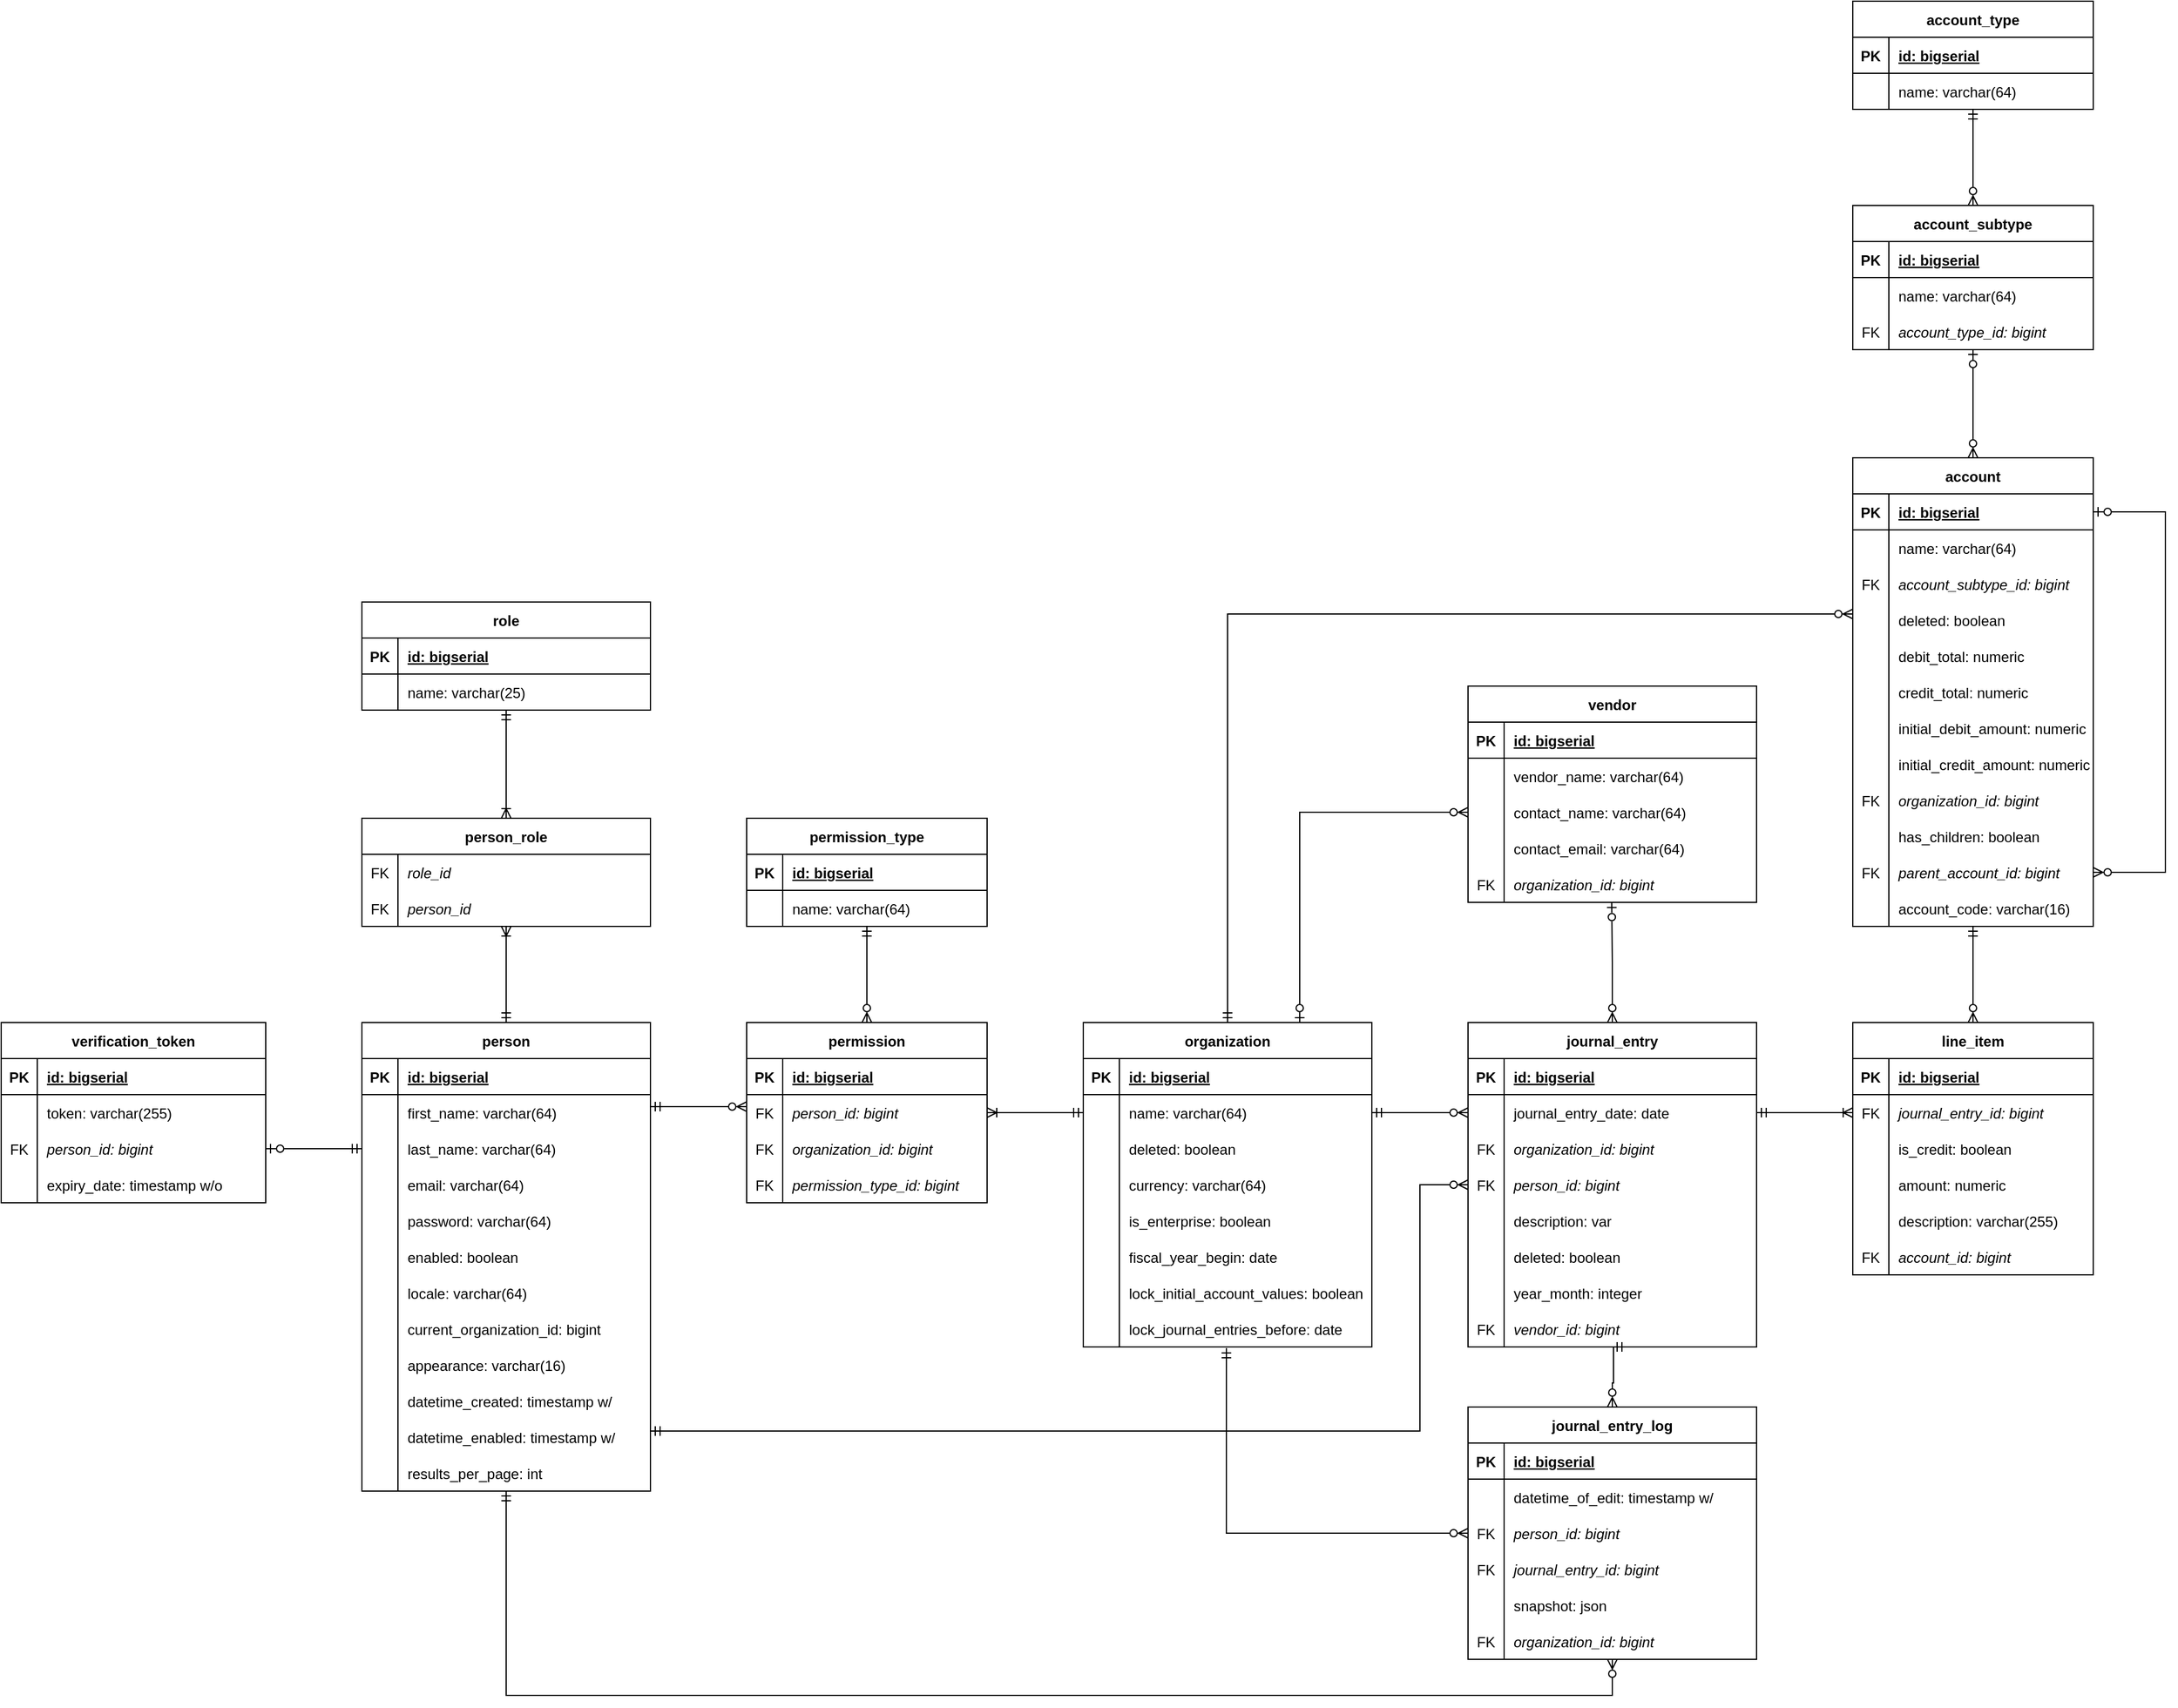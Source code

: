 <mxfile version="18.0.3" type="device"><diagram id="R2lEEEUBdFMjLlhIrx00" name="Page-1"><mxGraphModel dx="1183" dy="1901" grid="1" gridSize="10" guides="1" tooltips="1" connect="1" arrows="1" fold="1" page="1" pageScale="1" pageWidth="1920" pageHeight="1200" math="0" shadow="0" extFonts="Permanent Marker^https://fonts.googleapis.com/css?family=Permanent+Marker"><root><mxCell id="0"/><mxCell id="1" parent="0"/><mxCell id="M6n-nkqN0EL2UH-NEF9U-1" value="verification_token" style="shape=table;startSize=30;container=1;collapsible=1;childLayout=tableLayout;fixedRows=1;rowLines=0;fontStyle=1;align=center;resizeLast=1;" vertex="1" parent="1"><mxGeometry x="60" y="400" width="220" height="150" as="geometry"/></mxCell><mxCell id="M6n-nkqN0EL2UH-NEF9U-2" value="" style="shape=tableRow;horizontal=0;startSize=0;swimlaneHead=0;swimlaneBody=0;fillColor=none;collapsible=0;dropTarget=0;points=[[0,0.5],[1,0.5]];portConstraint=eastwest;top=0;left=0;right=0;bottom=1;" vertex="1" parent="M6n-nkqN0EL2UH-NEF9U-1"><mxGeometry y="30" width="220" height="30" as="geometry"/></mxCell><mxCell id="M6n-nkqN0EL2UH-NEF9U-3" value="PK" style="shape=partialRectangle;connectable=0;fillColor=none;top=0;left=0;bottom=0;right=0;fontStyle=1;overflow=hidden;" vertex="1" parent="M6n-nkqN0EL2UH-NEF9U-2"><mxGeometry width="30" height="30" as="geometry"><mxRectangle width="30" height="30" as="alternateBounds"/></mxGeometry></mxCell><mxCell id="M6n-nkqN0EL2UH-NEF9U-4" value="id: bigserial" style="shape=partialRectangle;connectable=0;fillColor=none;top=0;left=0;bottom=0;right=0;align=left;spacingLeft=6;fontStyle=5;overflow=hidden;" vertex="1" parent="M6n-nkqN0EL2UH-NEF9U-2"><mxGeometry x="30" width="190" height="30" as="geometry"><mxRectangle width="190" height="30" as="alternateBounds"/></mxGeometry></mxCell><mxCell id="M6n-nkqN0EL2UH-NEF9U-5" value="" style="shape=tableRow;horizontal=0;startSize=0;swimlaneHead=0;swimlaneBody=0;fillColor=none;collapsible=0;dropTarget=0;points=[[0,0.5],[1,0.5]];portConstraint=eastwest;top=0;left=0;right=0;bottom=0;" vertex="1" parent="M6n-nkqN0EL2UH-NEF9U-1"><mxGeometry y="60" width="220" height="30" as="geometry"/></mxCell><mxCell id="M6n-nkqN0EL2UH-NEF9U-6" value="" style="shape=partialRectangle;connectable=0;fillColor=none;top=0;left=0;bottom=0;right=0;editable=1;overflow=hidden;" vertex="1" parent="M6n-nkqN0EL2UH-NEF9U-5"><mxGeometry width="30" height="30" as="geometry"><mxRectangle width="30" height="30" as="alternateBounds"/></mxGeometry></mxCell><mxCell id="M6n-nkqN0EL2UH-NEF9U-7" value="token: varchar(255)" style="shape=partialRectangle;connectable=0;fillColor=none;top=0;left=0;bottom=0;right=0;align=left;spacingLeft=6;overflow=hidden;" vertex="1" parent="M6n-nkqN0EL2UH-NEF9U-5"><mxGeometry x="30" width="190" height="30" as="geometry"><mxRectangle width="190" height="30" as="alternateBounds"/></mxGeometry></mxCell><mxCell id="M6n-nkqN0EL2UH-NEF9U-8" value="" style="shape=tableRow;horizontal=0;startSize=0;swimlaneHead=0;swimlaneBody=0;fillColor=none;collapsible=0;dropTarget=0;points=[[0,0.5],[1,0.5]];portConstraint=eastwest;top=0;left=0;right=0;bottom=0;" vertex="1" parent="M6n-nkqN0EL2UH-NEF9U-1"><mxGeometry y="90" width="220" height="30" as="geometry"/></mxCell><mxCell id="M6n-nkqN0EL2UH-NEF9U-9" value="FK" style="shape=partialRectangle;connectable=0;fillColor=none;top=0;left=0;bottom=0;right=0;editable=1;overflow=hidden;" vertex="1" parent="M6n-nkqN0EL2UH-NEF9U-8"><mxGeometry width="30" height="30" as="geometry"><mxRectangle width="30" height="30" as="alternateBounds"/></mxGeometry></mxCell><mxCell id="M6n-nkqN0EL2UH-NEF9U-10" value="person_id: bigint" style="shape=partialRectangle;connectable=0;fillColor=none;top=0;left=0;bottom=0;right=0;align=left;spacingLeft=6;overflow=hidden;fontStyle=2" vertex="1" parent="M6n-nkqN0EL2UH-NEF9U-8"><mxGeometry x="30" width="190" height="30" as="geometry"><mxRectangle width="190" height="30" as="alternateBounds"/></mxGeometry></mxCell><mxCell id="M6n-nkqN0EL2UH-NEF9U-11" value="" style="shape=tableRow;horizontal=0;startSize=0;swimlaneHead=0;swimlaneBody=0;fillColor=none;collapsible=0;dropTarget=0;points=[[0,0.5],[1,0.5]];portConstraint=eastwest;top=0;left=0;right=0;bottom=0;" vertex="1" parent="M6n-nkqN0EL2UH-NEF9U-1"><mxGeometry y="120" width="220" height="30" as="geometry"/></mxCell><mxCell id="M6n-nkqN0EL2UH-NEF9U-12" value="" style="shape=partialRectangle;connectable=0;fillColor=none;top=0;left=0;bottom=0;right=0;editable=1;overflow=hidden;" vertex="1" parent="M6n-nkqN0EL2UH-NEF9U-11"><mxGeometry width="30" height="30" as="geometry"><mxRectangle width="30" height="30" as="alternateBounds"/></mxGeometry></mxCell><mxCell id="M6n-nkqN0EL2UH-NEF9U-13" value="expiry_date: timestamp w/o" style="shape=partialRectangle;connectable=0;fillColor=none;top=0;left=0;bottom=0;right=0;align=left;spacingLeft=6;overflow=hidden;" vertex="1" parent="M6n-nkqN0EL2UH-NEF9U-11"><mxGeometry x="30" width="190" height="30" as="geometry"><mxRectangle width="190" height="30" as="alternateBounds"/></mxGeometry></mxCell><mxCell id="M6n-nkqN0EL2UH-NEF9U-14" value="person" style="shape=table;startSize=30;container=1;collapsible=1;childLayout=tableLayout;fixedRows=1;rowLines=0;fontStyle=1;align=center;resizeLast=1;" vertex="1" parent="1"><mxGeometry x="360" y="400" width="240" height="390" as="geometry"/></mxCell><mxCell id="M6n-nkqN0EL2UH-NEF9U-15" value="" style="shape=tableRow;horizontal=0;startSize=0;swimlaneHead=0;swimlaneBody=0;fillColor=none;collapsible=0;dropTarget=0;points=[[0,0.5],[1,0.5]];portConstraint=eastwest;top=0;left=0;right=0;bottom=1;" vertex="1" parent="M6n-nkqN0EL2UH-NEF9U-14"><mxGeometry y="30" width="240" height="30" as="geometry"/></mxCell><mxCell id="M6n-nkqN0EL2UH-NEF9U-16" value="PK" style="shape=partialRectangle;connectable=0;fillColor=none;top=0;left=0;bottom=0;right=0;fontStyle=1;overflow=hidden;" vertex="1" parent="M6n-nkqN0EL2UH-NEF9U-15"><mxGeometry width="30" height="30" as="geometry"><mxRectangle width="30" height="30" as="alternateBounds"/></mxGeometry></mxCell><mxCell id="M6n-nkqN0EL2UH-NEF9U-17" value="id: bigserial" style="shape=partialRectangle;connectable=0;fillColor=none;top=0;left=0;bottom=0;right=0;align=left;spacingLeft=6;fontStyle=5;overflow=hidden;" vertex="1" parent="M6n-nkqN0EL2UH-NEF9U-15"><mxGeometry x="30" width="210" height="30" as="geometry"><mxRectangle width="210" height="30" as="alternateBounds"/></mxGeometry></mxCell><mxCell id="M6n-nkqN0EL2UH-NEF9U-18" value="" style="shape=tableRow;horizontal=0;startSize=0;swimlaneHead=0;swimlaneBody=0;fillColor=none;collapsible=0;dropTarget=0;points=[[0,0.5],[1,0.5]];portConstraint=eastwest;top=0;left=0;right=0;bottom=0;" vertex="1" parent="M6n-nkqN0EL2UH-NEF9U-14"><mxGeometry y="60" width="240" height="30" as="geometry"/></mxCell><mxCell id="M6n-nkqN0EL2UH-NEF9U-19" value="" style="shape=partialRectangle;connectable=0;fillColor=none;top=0;left=0;bottom=0;right=0;editable=1;overflow=hidden;" vertex="1" parent="M6n-nkqN0EL2UH-NEF9U-18"><mxGeometry width="30" height="30" as="geometry"><mxRectangle width="30" height="30" as="alternateBounds"/></mxGeometry></mxCell><mxCell id="M6n-nkqN0EL2UH-NEF9U-20" value="first_name: varchar(64)" style="shape=partialRectangle;connectable=0;fillColor=none;top=0;left=0;bottom=0;right=0;align=left;spacingLeft=6;overflow=hidden;" vertex="1" parent="M6n-nkqN0EL2UH-NEF9U-18"><mxGeometry x="30" width="210" height="30" as="geometry"><mxRectangle width="210" height="30" as="alternateBounds"/></mxGeometry></mxCell><mxCell id="M6n-nkqN0EL2UH-NEF9U-21" value="" style="shape=tableRow;horizontal=0;startSize=0;swimlaneHead=0;swimlaneBody=0;fillColor=none;collapsible=0;dropTarget=0;points=[[0,0.5],[1,0.5]];portConstraint=eastwest;top=0;left=0;right=0;bottom=0;" vertex="1" parent="M6n-nkqN0EL2UH-NEF9U-14"><mxGeometry y="90" width="240" height="30" as="geometry"/></mxCell><mxCell id="M6n-nkqN0EL2UH-NEF9U-22" value="" style="shape=partialRectangle;connectable=0;fillColor=none;top=0;left=0;bottom=0;right=0;editable=1;overflow=hidden;" vertex="1" parent="M6n-nkqN0EL2UH-NEF9U-21"><mxGeometry width="30" height="30" as="geometry"><mxRectangle width="30" height="30" as="alternateBounds"/></mxGeometry></mxCell><mxCell id="M6n-nkqN0EL2UH-NEF9U-23" value="last_name: varchar(64)" style="shape=partialRectangle;connectable=0;fillColor=none;top=0;left=0;bottom=0;right=0;align=left;spacingLeft=6;overflow=hidden;" vertex="1" parent="M6n-nkqN0EL2UH-NEF9U-21"><mxGeometry x="30" width="210" height="30" as="geometry"><mxRectangle width="210" height="30" as="alternateBounds"/></mxGeometry></mxCell><mxCell id="M6n-nkqN0EL2UH-NEF9U-24" value="" style="shape=tableRow;horizontal=0;startSize=0;swimlaneHead=0;swimlaneBody=0;fillColor=none;collapsible=0;dropTarget=0;points=[[0,0.5],[1,0.5]];portConstraint=eastwest;top=0;left=0;right=0;bottom=0;" vertex="1" parent="M6n-nkqN0EL2UH-NEF9U-14"><mxGeometry y="120" width="240" height="30" as="geometry"/></mxCell><mxCell id="M6n-nkqN0EL2UH-NEF9U-25" value="" style="shape=partialRectangle;connectable=0;fillColor=none;top=0;left=0;bottom=0;right=0;editable=1;overflow=hidden;" vertex="1" parent="M6n-nkqN0EL2UH-NEF9U-24"><mxGeometry width="30" height="30" as="geometry"><mxRectangle width="30" height="30" as="alternateBounds"/></mxGeometry></mxCell><mxCell id="M6n-nkqN0EL2UH-NEF9U-26" value="email: varchar(64)" style="shape=partialRectangle;connectable=0;fillColor=none;top=0;left=0;bottom=0;right=0;align=left;spacingLeft=6;overflow=hidden;" vertex="1" parent="M6n-nkqN0EL2UH-NEF9U-24"><mxGeometry x="30" width="210" height="30" as="geometry"><mxRectangle width="210" height="30" as="alternateBounds"/></mxGeometry></mxCell><mxCell id="M6n-nkqN0EL2UH-NEF9U-66" style="shape=tableRow;horizontal=0;startSize=0;swimlaneHead=0;swimlaneBody=0;fillColor=none;collapsible=0;dropTarget=0;points=[[0,0.5],[1,0.5]];portConstraint=eastwest;top=0;left=0;right=0;bottom=0;" vertex="1" parent="M6n-nkqN0EL2UH-NEF9U-14"><mxGeometry y="150" width="240" height="30" as="geometry"/></mxCell><mxCell id="M6n-nkqN0EL2UH-NEF9U-67" style="shape=partialRectangle;connectable=0;fillColor=none;top=0;left=0;bottom=0;right=0;editable=1;overflow=hidden;" vertex="1" parent="M6n-nkqN0EL2UH-NEF9U-66"><mxGeometry width="30" height="30" as="geometry"><mxRectangle width="30" height="30" as="alternateBounds"/></mxGeometry></mxCell><mxCell id="M6n-nkqN0EL2UH-NEF9U-68" value="password: varchar(64)" style="shape=partialRectangle;connectable=0;fillColor=none;top=0;left=0;bottom=0;right=0;align=left;spacingLeft=6;overflow=hidden;" vertex="1" parent="M6n-nkqN0EL2UH-NEF9U-66"><mxGeometry x="30" width="210" height="30" as="geometry"><mxRectangle width="210" height="30" as="alternateBounds"/></mxGeometry></mxCell><mxCell id="M6n-nkqN0EL2UH-NEF9U-69" style="shape=tableRow;horizontal=0;startSize=0;swimlaneHead=0;swimlaneBody=0;fillColor=none;collapsible=0;dropTarget=0;points=[[0,0.5],[1,0.5]];portConstraint=eastwest;top=0;left=0;right=0;bottom=0;" vertex="1" parent="M6n-nkqN0EL2UH-NEF9U-14"><mxGeometry y="180" width="240" height="30" as="geometry"/></mxCell><mxCell id="M6n-nkqN0EL2UH-NEF9U-70" style="shape=partialRectangle;connectable=0;fillColor=none;top=0;left=0;bottom=0;right=0;editable=1;overflow=hidden;" vertex="1" parent="M6n-nkqN0EL2UH-NEF9U-69"><mxGeometry width="30" height="30" as="geometry"><mxRectangle width="30" height="30" as="alternateBounds"/></mxGeometry></mxCell><mxCell id="M6n-nkqN0EL2UH-NEF9U-71" value="enabled: boolean" style="shape=partialRectangle;connectable=0;fillColor=none;top=0;left=0;bottom=0;right=0;align=left;spacingLeft=6;overflow=hidden;" vertex="1" parent="M6n-nkqN0EL2UH-NEF9U-69"><mxGeometry x="30" width="210" height="30" as="geometry"><mxRectangle width="210" height="30" as="alternateBounds"/></mxGeometry></mxCell><mxCell id="M6n-nkqN0EL2UH-NEF9U-72" style="shape=tableRow;horizontal=0;startSize=0;swimlaneHead=0;swimlaneBody=0;fillColor=none;collapsible=0;dropTarget=0;points=[[0,0.5],[1,0.5]];portConstraint=eastwest;top=0;left=0;right=0;bottom=0;" vertex="1" parent="M6n-nkqN0EL2UH-NEF9U-14"><mxGeometry y="210" width="240" height="30" as="geometry"/></mxCell><mxCell id="M6n-nkqN0EL2UH-NEF9U-73" style="shape=partialRectangle;connectable=0;fillColor=none;top=0;left=0;bottom=0;right=0;editable=1;overflow=hidden;" vertex="1" parent="M6n-nkqN0EL2UH-NEF9U-72"><mxGeometry width="30" height="30" as="geometry"><mxRectangle width="30" height="30" as="alternateBounds"/></mxGeometry></mxCell><mxCell id="M6n-nkqN0EL2UH-NEF9U-74" value="locale: varchar(64)" style="shape=partialRectangle;connectable=0;fillColor=none;top=0;left=0;bottom=0;right=0;align=left;spacingLeft=6;overflow=hidden;" vertex="1" parent="M6n-nkqN0EL2UH-NEF9U-72"><mxGeometry x="30" width="210" height="30" as="geometry"><mxRectangle width="210" height="30" as="alternateBounds"/></mxGeometry></mxCell><mxCell id="M6n-nkqN0EL2UH-NEF9U-75" style="shape=tableRow;horizontal=0;startSize=0;swimlaneHead=0;swimlaneBody=0;fillColor=none;collapsible=0;dropTarget=0;points=[[0,0.5],[1,0.5]];portConstraint=eastwest;top=0;left=0;right=0;bottom=0;" vertex="1" parent="M6n-nkqN0EL2UH-NEF9U-14"><mxGeometry y="240" width="240" height="30" as="geometry"/></mxCell><mxCell id="M6n-nkqN0EL2UH-NEF9U-76" style="shape=partialRectangle;connectable=0;fillColor=none;top=0;left=0;bottom=0;right=0;editable=1;overflow=hidden;" vertex="1" parent="M6n-nkqN0EL2UH-NEF9U-75"><mxGeometry width="30" height="30" as="geometry"><mxRectangle width="30" height="30" as="alternateBounds"/></mxGeometry></mxCell><mxCell id="M6n-nkqN0EL2UH-NEF9U-77" value="current_organization_id: bigint" style="shape=partialRectangle;connectable=0;fillColor=none;top=0;left=0;bottom=0;right=0;align=left;spacingLeft=6;overflow=hidden;" vertex="1" parent="M6n-nkqN0EL2UH-NEF9U-75"><mxGeometry x="30" width="210" height="30" as="geometry"><mxRectangle width="210" height="30" as="alternateBounds"/></mxGeometry></mxCell><mxCell id="M6n-nkqN0EL2UH-NEF9U-78" style="shape=tableRow;horizontal=0;startSize=0;swimlaneHead=0;swimlaneBody=0;fillColor=none;collapsible=0;dropTarget=0;points=[[0,0.5],[1,0.5]];portConstraint=eastwest;top=0;left=0;right=0;bottom=0;" vertex="1" parent="M6n-nkqN0EL2UH-NEF9U-14"><mxGeometry y="270" width="240" height="30" as="geometry"/></mxCell><mxCell id="M6n-nkqN0EL2UH-NEF9U-79" style="shape=partialRectangle;connectable=0;fillColor=none;top=0;left=0;bottom=0;right=0;editable=1;overflow=hidden;" vertex="1" parent="M6n-nkqN0EL2UH-NEF9U-78"><mxGeometry width="30" height="30" as="geometry"><mxRectangle width="30" height="30" as="alternateBounds"/></mxGeometry></mxCell><mxCell id="M6n-nkqN0EL2UH-NEF9U-80" value="appearance: varchar(16)" style="shape=partialRectangle;connectable=0;fillColor=none;top=0;left=0;bottom=0;right=0;align=left;spacingLeft=6;overflow=hidden;" vertex="1" parent="M6n-nkqN0EL2UH-NEF9U-78"><mxGeometry x="30" width="210" height="30" as="geometry"><mxRectangle width="210" height="30" as="alternateBounds"/></mxGeometry></mxCell><mxCell id="M6n-nkqN0EL2UH-NEF9U-81" style="shape=tableRow;horizontal=0;startSize=0;swimlaneHead=0;swimlaneBody=0;fillColor=none;collapsible=0;dropTarget=0;points=[[0,0.5],[1,0.5]];portConstraint=eastwest;top=0;left=0;right=0;bottom=0;" vertex="1" parent="M6n-nkqN0EL2UH-NEF9U-14"><mxGeometry y="300" width="240" height="30" as="geometry"/></mxCell><mxCell id="M6n-nkqN0EL2UH-NEF9U-82" style="shape=partialRectangle;connectable=0;fillColor=none;top=0;left=0;bottom=0;right=0;editable=1;overflow=hidden;" vertex="1" parent="M6n-nkqN0EL2UH-NEF9U-81"><mxGeometry width="30" height="30" as="geometry"><mxRectangle width="30" height="30" as="alternateBounds"/></mxGeometry></mxCell><mxCell id="M6n-nkqN0EL2UH-NEF9U-83" value="datetime_created: timestamp w/" style="shape=partialRectangle;connectable=0;fillColor=none;top=0;left=0;bottom=0;right=0;align=left;spacingLeft=6;overflow=hidden;" vertex="1" parent="M6n-nkqN0EL2UH-NEF9U-81"><mxGeometry x="30" width="210" height="30" as="geometry"><mxRectangle width="210" height="30" as="alternateBounds"/></mxGeometry></mxCell><mxCell id="M6n-nkqN0EL2UH-NEF9U-84" style="shape=tableRow;horizontal=0;startSize=0;swimlaneHead=0;swimlaneBody=0;fillColor=none;collapsible=0;dropTarget=0;points=[[0,0.5],[1,0.5]];portConstraint=eastwest;top=0;left=0;right=0;bottom=0;" vertex="1" parent="M6n-nkqN0EL2UH-NEF9U-14"><mxGeometry y="330" width="240" height="30" as="geometry"/></mxCell><mxCell id="M6n-nkqN0EL2UH-NEF9U-85" style="shape=partialRectangle;connectable=0;fillColor=none;top=0;left=0;bottom=0;right=0;editable=1;overflow=hidden;" vertex="1" parent="M6n-nkqN0EL2UH-NEF9U-84"><mxGeometry width="30" height="30" as="geometry"><mxRectangle width="30" height="30" as="alternateBounds"/></mxGeometry></mxCell><mxCell id="M6n-nkqN0EL2UH-NEF9U-86" value="datetime_enabled: timestamp w/" style="shape=partialRectangle;connectable=0;fillColor=none;top=0;left=0;bottom=0;right=0;align=left;spacingLeft=6;overflow=hidden;" vertex="1" parent="M6n-nkqN0EL2UH-NEF9U-84"><mxGeometry x="30" width="210" height="30" as="geometry"><mxRectangle width="210" height="30" as="alternateBounds"/></mxGeometry></mxCell><mxCell id="M6n-nkqN0EL2UH-NEF9U-87" style="shape=tableRow;horizontal=0;startSize=0;swimlaneHead=0;swimlaneBody=0;fillColor=none;collapsible=0;dropTarget=0;points=[[0,0.5],[1,0.5]];portConstraint=eastwest;top=0;left=0;right=0;bottom=0;" vertex="1" parent="M6n-nkqN0EL2UH-NEF9U-14"><mxGeometry y="360" width="240" height="30" as="geometry"/></mxCell><mxCell id="M6n-nkqN0EL2UH-NEF9U-88" style="shape=partialRectangle;connectable=0;fillColor=none;top=0;left=0;bottom=0;right=0;editable=1;overflow=hidden;" vertex="1" parent="M6n-nkqN0EL2UH-NEF9U-87"><mxGeometry width="30" height="30" as="geometry"><mxRectangle width="30" height="30" as="alternateBounds"/></mxGeometry></mxCell><mxCell id="M6n-nkqN0EL2UH-NEF9U-89" value="results_per_page: int" style="shape=partialRectangle;connectable=0;fillColor=none;top=0;left=0;bottom=0;right=0;align=left;spacingLeft=6;overflow=hidden;" vertex="1" parent="M6n-nkqN0EL2UH-NEF9U-87"><mxGeometry x="30" width="210" height="30" as="geometry"><mxRectangle width="210" height="30" as="alternateBounds"/></mxGeometry></mxCell><mxCell id="M6n-nkqN0EL2UH-NEF9U-90" value="person_role" style="shape=table;startSize=30;container=1;collapsible=1;childLayout=tableLayout;fixedRows=1;rowLines=0;fontStyle=1;align=center;resizeLast=1;strokeWidth=1;" vertex="1" parent="1"><mxGeometry x="360" y="230" width="240" height="90" as="geometry"/></mxCell><mxCell id="M6n-nkqN0EL2UH-NEF9U-94" value="" style="shape=tableRow;horizontal=0;startSize=0;swimlaneHead=0;swimlaneBody=0;fillColor=none;collapsible=0;dropTarget=0;points=[[0,0.5],[1,0.5]];portConstraint=eastwest;top=0;left=0;right=0;bottom=0;strokeWidth=1;" vertex="1" parent="M6n-nkqN0EL2UH-NEF9U-90"><mxGeometry y="30" width="240" height="30" as="geometry"/></mxCell><mxCell id="M6n-nkqN0EL2UH-NEF9U-95" value="FK" style="shape=partialRectangle;connectable=0;fillColor=none;top=0;left=0;bottom=0;right=0;editable=1;overflow=hidden;strokeWidth=1;" vertex="1" parent="M6n-nkqN0EL2UH-NEF9U-94"><mxGeometry width="30" height="30" as="geometry"><mxRectangle width="30" height="30" as="alternateBounds"/></mxGeometry></mxCell><mxCell id="M6n-nkqN0EL2UH-NEF9U-96" value="role_id" style="shape=partialRectangle;connectable=0;fillColor=none;top=0;left=0;bottom=0;right=0;align=left;spacingLeft=6;overflow=hidden;strokeWidth=1;fontStyle=2" vertex="1" parent="M6n-nkqN0EL2UH-NEF9U-94"><mxGeometry x="30" width="210" height="30" as="geometry"><mxRectangle width="210" height="30" as="alternateBounds"/></mxGeometry></mxCell><mxCell id="M6n-nkqN0EL2UH-NEF9U-97" value="" style="shape=tableRow;horizontal=0;startSize=0;swimlaneHead=0;swimlaneBody=0;fillColor=none;collapsible=0;dropTarget=0;points=[[0,0.5],[1,0.5]];portConstraint=eastwest;top=0;left=0;right=0;bottom=0;strokeWidth=1;" vertex="1" parent="M6n-nkqN0EL2UH-NEF9U-90"><mxGeometry y="60" width="240" height="30" as="geometry"/></mxCell><mxCell id="M6n-nkqN0EL2UH-NEF9U-98" value="FK" style="shape=partialRectangle;connectable=0;fillColor=none;top=0;left=0;bottom=0;right=0;editable=1;overflow=hidden;strokeWidth=1;" vertex="1" parent="M6n-nkqN0EL2UH-NEF9U-97"><mxGeometry width="30" height="30" as="geometry"><mxRectangle width="30" height="30" as="alternateBounds"/></mxGeometry></mxCell><mxCell id="M6n-nkqN0EL2UH-NEF9U-99" value="person_id" style="shape=partialRectangle;connectable=0;fillColor=none;top=0;left=0;bottom=0;right=0;align=left;spacingLeft=6;overflow=hidden;strokeWidth=1;fontStyle=2" vertex="1" parent="M6n-nkqN0EL2UH-NEF9U-97"><mxGeometry x="30" width="210" height="30" as="geometry"><mxRectangle width="210" height="30" as="alternateBounds"/></mxGeometry></mxCell><mxCell id="M6n-nkqN0EL2UH-NEF9U-314" style="edgeStyle=orthogonalEdgeStyle;rounded=0;orthogonalLoop=1;jettySize=auto;html=1;exitX=0.5;exitY=0;exitDx=0;exitDy=0;entryX=0.5;entryY=1;entryDx=0;entryDy=0;startArrow=ERoneToMany;startFill=0;endArrow=ERmandOne;endFill=0;" edge="1" parent="1" source="M6n-nkqN0EL2UH-NEF9U-90" target="M6n-nkqN0EL2UH-NEF9U-103"><mxGeometry relative="1" as="geometry"/></mxCell><mxCell id="M6n-nkqN0EL2UH-NEF9U-103" value="role" style="shape=table;startSize=30;container=1;collapsible=1;childLayout=tableLayout;fixedRows=1;rowLines=0;fontStyle=1;align=center;resizeLast=1;strokeWidth=1;" vertex="1" parent="1"><mxGeometry x="360" y="50" width="240" height="90" as="geometry"/></mxCell><mxCell id="M6n-nkqN0EL2UH-NEF9U-104" value="" style="shape=tableRow;horizontal=0;startSize=0;swimlaneHead=0;swimlaneBody=0;fillColor=none;collapsible=0;dropTarget=0;points=[[0,0.5],[1,0.5]];portConstraint=eastwest;top=0;left=0;right=0;bottom=1;strokeWidth=1;" vertex="1" parent="M6n-nkqN0EL2UH-NEF9U-103"><mxGeometry y="30" width="240" height="30" as="geometry"/></mxCell><mxCell id="M6n-nkqN0EL2UH-NEF9U-105" value="PK" style="shape=partialRectangle;connectable=0;fillColor=none;top=0;left=0;bottom=0;right=0;fontStyle=1;overflow=hidden;strokeWidth=1;" vertex="1" parent="M6n-nkqN0EL2UH-NEF9U-104"><mxGeometry width="30" height="30" as="geometry"><mxRectangle width="30" height="30" as="alternateBounds"/></mxGeometry></mxCell><mxCell id="M6n-nkqN0EL2UH-NEF9U-106" value="id: bigserial" style="shape=partialRectangle;connectable=0;fillColor=none;top=0;left=0;bottom=0;right=0;align=left;spacingLeft=6;fontStyle=5;overflow=hidden;strokeWidth=1;" vertex="1" parent="M6n-nkqN0EL2UH-NEF9U-104"><mxGeometry x="30" width="210" height="30" as="geometry"><mxRectangle width="210" height="30" as="alternateBounds"/></mxGeometry></mxCell><mxCell id="M6n-nkqN0EL2UH-NEF9U-107" value="" style="shape=tableRow;horizontal=0;startSize=0;swimlaneHead=0;swimlaneBody=0;fillColor=none;collapsible=0;dropTarget=0;points=[[0,0.5],[1,0.5]];portConstraint=eastwest;top=0;left=0;right=0;bottom=0;strokeWidth=1;" vertex="1" parent="M6n-nkqN0EL2UH-NEF9U-103"><mxGeometry y="60" width="240" height="30" as="geometry"/></mxCell><mxCell id="M6n-nkqN0EL2UH-NEF9U-108" value="" style="shape=partialRectangle;connectable=0;fillColor=none;top=0;left=0;bottom=0;right=0;editable=1;overflow=hidden;strokeWidth=1;" vertex="1" parent="M6n-nkqN0EL2UH-NEF9U-107"><mxGeometry width="30" height="30" as="geometry"><mxRectangle width="30" height="30" as="alternateBounds"/></mxGeometry></mxCell><mxCell id="M6n-nkqN0EL2UH-NEF9U-109" value="name: varchar(25)" style="shape=partialRectangle;connectable=0;fillColor=none;top=0;left=0;bottom=0;right=0;align=left;spacingLeft=6;overflow=hidden;strokeWidth=1;" vertex="1" parent="M6n-nkqN0EL2UH-NEF9U-107"><mxGeometry x="30" width="210" height="30" as="geometry"><mxRectangle width="210" height="30" as="alternateBounds"/></mxGeometry></mxCell><mxCell id="M6n-nkqN0EL2UH-NEF9U-116" value="permission" style="shape=table;startSize=30;container=1;collapsible=1;childLayout=tableLayout;fixedRows=1;rowLines=0;fontStyle=1;align=center;resizeLast=1;strokeWidth=1;" vertex="1" parent="1"><mxGeometry x="680" y="400" width="200" height="150" as="geometry"/></mxCell><mxCell id="M6n-nkqN0EL2UH-NEF9U-117" value="" style="shape=tableRow;horizontal=0;startSize=0;swimlaneHead=0;swimlaneBody=0;fillColor=none;collapsible=0;dropTarget=0;points=[[0,0.5],[1,0.5]];portConstraint=eastwest;top=0;left=0;right=0;bottom=1;strokeWidth=1;" vertex="1" parent="M6n-nkqN0EL2UH-NEF9U-116"><mxGeometry y="30" width="200" height="30" as="geometry"/></mxCell><mxCell id="M6n-nkqN0EL2UH-NEF9U-118" value="PK" style="shape=partialRectangle;connectable=0;fillColor=none;top=0;left=0;bottom=0;right=0;fontStyle=1;overflow=hidden;strokeWidth=1;" vertex="1" parent="M6n-nkqN0EL2UH-NEF9U-117"><mxGeometry width="30" height="30" as="geometry"><mxRectangle width="30" height="30" as="alternateBounds"/></mxGeometry></mxCell><mxCell id="M6n-nkqN0EL2UH-NEF9U-119" value="id: bigserial" style="shape=partialRectangle;connectable=0;fillColor=none;top=0;left=0;bottom=0;right=0;align=left;spacingLeft=6;fontStyle=5;overflow=hidden;strokeWidth=1;" vertex="1" parent="M6n-nkqN0EL2UH-NEF9U-117"><mxGeometry x="30" width="170" height="30" as="geometry"><mxRectangle width="170" height="30" as="alternateBounds"/></mxGeometry></mxCell><mxCell id="M6n-nkqN0EL2UH-NEF9U-120" value="" style="shape=tableRow;horizontal=0;startSize=0;swimlaneHead=0;swimlaneBody=0;fillColor=none;collapsible=0;dropTarget=0;points=[[0,0.5],[1,0.5]];portConstraint=eastwest;top=0;left=0;right=0;bottom=0;strokeWidth=1;" vertex="1" parent="M6n-nkqN0EL2UH-NEF9U-116"><mxGeometry y="60" width="200" height="30" as="geometry"/></mxCell><mxCell id="M6n-nkqN0EL2UH-NEF9U-121" value="FK" style="shape=partialRectangle;connectable=0;fillColor=none;top=0;left=0;bottom=0;right=0;editable=1;overflow=hidden;strokeWidth=1;" vertex="1" parent="M6n-nkqN0EL2UH-NEF9U-120"><mxGeometry width="30" height="30" as="geometry"><mxRectangle width="30" height="30" as="alternateBounds"/></mxGeometry></mxCell><mxCell id="M6n-nkqN0EL2UH-NEF9U-122" value="person_id: bigint" style="shape=partialRectangle;connectable=0;fillColor=none;top=0;left=0;bottom=0;right=0;align=left;spacingLeft=6;overflow=hidden;strokeWidth=1;fontStyle=2" vertex="1" parent="M6n-nkqN0EL2UH-NEF9U-120"><mxGeometry x="30" width="170" height="30" as="geometry"><mxRectangle width="170" height="30" as="alternateBounds"/></mxGeometry></mxCell><mxCell id="M6n-nkqN0EL2UH-NEF9U-123" value="" style="shape=tableRow;horizontal=0;startSize=0;swimlaneHead=0;swimlaneBody=0;fillColor=none;collapsible=0;dropTarget=0;points=[[0,0.5],[1,0.5]];portConstraint=eastwest;top=0;left=0;right=0;bottom=0;strokeWidth=1;" vertex="1" parent="M6n-nkqN0EL2UH-NEF9U-116"><mxGeometry y="90" width="200" height="30" as="geometry"/></mxCell><mxCell id="M6n-nkqN0EL2UH-NEF9U-124" value="FK" style="shape=partialRectangle;connectable=0;fillColor=none;top=0;left=0;bottom=0;right=0;editable=1;overflow=hidden;strokeWidth=1;" vertex="1" parent="M6n-nkqN0EL2UH-NEF9U-123"><mxGeometry width="30" height="30" as="geometry"><mxRectangle width="30" height="30" as="alternateBounds"/></mxGeometry></mxCell><mxCell id="M6n-nkqN0EL2UH-NEF9U-125" value="organization_id: bigint" style="shape=partialRectangle;connectable=0;fillColor=none;top=0;left=0;bottom=0;right=0;align=left;spacingLeft=6;overflow=hidden;strokeWidth=1;fontStyle=2" vertex="1" parent="M6n-nkqN0EL2UH-NEF9U-123"><mxGeometry x="30" width="170" height="30" as="geometry"><mxRectangle width="170" height="30" as="alternateBounds"/></mxGeometry></mxCell><mxCell id="M6n-nkqN0EL2UH-NEF9U-126" value="" style="shape=tableRow;horizontal=0;startSize=0;swimlaneHead=0;swimlaneBody=0;fillColor=none;collapsible=0;dropTarget=0;points=[[0,0.5],[1,0.5]];portConstraint=eastwest;top=0;left=0;right=0;bottom=0;strokeWidth=1;" vertex="1" parent="M6n-nkqN0EL2UH-NEF9U-116"><mxGeometry y="120" width="200" height="30" as="geometry"/></mxCell><mxCell id="M6n-nkqN0EL2UH-NEF9U-127" value="FK" style="shape=partialRectangle;connectable=0;fillColor=none;top=0;left=0;bottom=0;right=0;editable=1;overflow=hidden;strokeWidth=1;" vertex="1" parent="M6n-nkqN0EL2UH-NEF9U-126"><mxGeometry width="30" height="30" as="geometry"><mxRectangle width="30" height="30" as="alternateBounds"/></mxGeometry></mxCell><mxCell id="M6n-nkqN0EL2UH-NEF9U-128" value="permission_type_id: bigint" style="shape=partialRectangle;connectable=0;fillColor=none;top=0;left=0;bottom=0;right=0;align=left;spacingLeft=6;overflow=hidden;strokeWidth=1;fontStyle=2" vertex="1" parent="M6n-nkqN0EL2UH-NEF9U-126"><mxGeometry x="30" width="170" height="30" as="geometry"><mxRectangle width="170" height="30" as="alternateBounds"/></mxGeometry></mxCell><mxCell id="M6n-nkqN0EL2UH-NEF9U-129" value="permission_type" style="shape=table;startSize=30;container=1;collapsible=1;childLayout=tableLayout;fixedRows=1;rowLines=0;fontStyle=1;align=center;resizeLast=1;strokeWidth=1;" vertex="1" parent="1"><mxGeometry x="680" y="230" width="200" height="90" as="geometry"/></mxCell><mxCell id="M6n-nkqN0EL2UH-NEF9U-130" value="" style="shape=tableRow;horizontal=0;startSize=0;swimlaneHead=0;swimlaneBody=0;fillColor=none;collapsible=0;dropTarget=0;points=[[0,0.5],[1,0.5]];portConstraint=eastwest;top=0;left=0;right=0;bottom=1;strokeWidth=1;" vertex="1" parent="M6n-nkqN0EL2UH-NEF9U-129"><mxGeometry y="30" width="200" height="30" as="geometry"/></mxCell><mxCell id="M6n-nkqN0EL2UH-NEF9U-131" value="PK" style="shape=partialRectangle;connectable=0;fillColor=none;top=0;left=0;bottom=0;right=0;fontStyle=1;overflow=hidden;strokeWidth=1;" vertex="1" parent="M6n-nkqN0EL2UH-NEF9U-130"><mxGeometry width="30" height="30" as="geometry"><mxRectangle width="30" height="30" as="alternateBounds"/></mxGeometry></mxCell><mxCell id="M6n-nkqN0EL2UH-NEF9U-132" value="id: bigserial" style="shape=partialRectangle;connectable=0;fillColor=none;top=0;left=0;bottom=0;right=0;align=left;spacingLeft=6;fontStyle=5;overflow=hidden;strokeWidth=1;" vertex="1" parent="M6n-nkqN0EL2UH-NEF9U-130"><mxGeometry x="30" width="170" height="30" as="geometry"><mxRectangle width="170" height="30" as="alternateBounds"/></mxGeometry></mxCell><mxCell id="M6n-nkqN0EL2UH-NEF9U-133" value="" style="shape=tableRow;horizontal=0;startSize=0;swimlaneHead=0;swimlaneBody=0;fillColor=none;collapsible=0;dropTarget=0;points=[[0,0.5],[1,0.5]];portConstraint=eastwest;top=0;left=0;right=0;bottom=0;strokeWidth=1;" vertex="1" parent="M6n-nkqN0EL2UH-NEF9U-129"><mxGeometry y="60" width="200" height="30" as="geometry"/></mxCell><mxCell id="M6n-nkqN0EL2UH-NEF9U-134" value="" style="shape=partialRectangle;connectable=0;fillColor=none;top=0;left=0;bottom=0;right=0;editable=1;overflow=hidden;strokeWidth=1;" vertex="1" parent="M6n-nkqN0EL2UH-NEF9U-133"><mxGeometry width="30" height="30" as="geometry"><mxRectangle width="30" height="30" as="alternateBounds"/></mxGeometry></mxCell><mxCell id="M6n-nkqN0EL2UH-NEF9U-135" value="name: varchar(64)" style="shape=partialRectangle;connectable=0;fillColor=none;top=0;left=0;bottom=0;right=0;align=left;spacingLeft=6;overflow=hidden;strokeWidth=1;" vertex="1" parent="M6n-nkqN0EL2UH-NEF9U-133"><mxGeometry x="30" width="170" height="30" as="geometry"><mxRectangle width="170" height="30" as="alternateBounds"/></mxGeometry></mxCell><mxCell id="M6n-nkqN0EL2UH-NEF9U-142" value="organization" style="shape=table;startSize=30;container=1;collapsible=1;childLayout=tableLayout;fixedRows=1;rowLines=0;fontStyle=1;align=center;resizeLast=1;strokeWidth=1;" vertex="1" parent="1"><mxGeometry x="960" y="400" width="240" height="270" as="geometry"/></mxCell><mxCell id="M6n-nkqN0EL2UH-NEF9U-143" value="" style="shape=tableRow;horizontal=0;startSize=0;swimlaneHead=0;swimlaneBody=0;fillColor=none;collapsible=0;dropTarget=0;points=[[0,0.5],[1,0.5]];portConstraint=eastwest;top=0;left=0;right=0;bottom=1;strokeWidth=1;" vertex="1" parent="M6n-nkqN0EL2UH-NEF9U-142"><mxGeometry y="30" width="240" height="30" as="geometry"/></mxCell><mxCell id="M6n-nkqN0EL2UH-NEF9U-144" value="PK" style="shape=partialRectangle;connectable=0;fillColor=none;top=0;left=0;bottom=0;right=0;fontStyle=1;overflow=hidden;strokeWidth=1;" vertex="1" parent="M6n-nkqN0EL2UH-NEF9U-143"><mxGeometry width="30" height="30" as="geometry"><mxRectangle width="30" height="30" as="alternateBounds"/></mxGeometry></mxCell><mxCell id="M6n-nkqN0EL2UH-NEF9U-145" value="id: bigserial" style="shape=partialRectangle;connectable=0;fillColor=none;top=0;left=0;bottom=0;right=0;align=left;spacingLeft=6;fontStyle=5;overflow=hidden;strokeWidth=1;" vertex="1" parent="M6n-nkqN0EL2UH-NEF9U-143"><mxGeometry x="30" width="210" height="30" as="geometry"><mxRectangle width="210" height="30" as="alternateBounds"/></mxGeometry></mxCell><mxCell id="M6n-nkqN0EL2UH-NEF9U-146" value="" style="shape=tableRow;horizontal=0;startSize=0;swimlaneHead=0;swimlaneBody=0;fillColor=none;collapsible=0;dropTarget=0;points=[[0,0.5],[1,0.5]];portConstraint=eastwest;top=0;left=0;right=0;bottom=0;strokeWidth=1;" vertex="1" parent="M6n-nkqN0EL2UH-NEF9U-142"><mxGeometry y="60" width="240" height="30" as="geometry"/></mxCell><mxCell id="M6n-nkqN0EL2UH-NEF9U-147" value="" style="shape=partialRectangle;connectable=0;fillColor=none;top=0;left=0;bottom=0;right=0;editable=1;overflow=hidden;strokeWidth=1;" vertex="1" parent="M6n-nkqN0EL2UH-NEF9U-146"><mxGeometry width="30" height="30" as="geometry"><mxRectangle width="30" height="30" as="alternateBounds"/></mxGeometry></mxCell><mxCell id="M6n-nkqN0EL2UH-NEF9U-148" value="name: varchar(64)" style="shape=partialRectangle;connectable=0;fillColor=none;top=0;left=0;bottom=0;right=0;align=left;spacingLeft=6;overflow=hidden;strokeWidth=1;" vertex="1" parent="M6n-nkqN0EL2UH-NEF9U-146"><mxGeometry x="30" width="210" height="30" as="geometry"><mxRectangle width="210" height="30" as="alternateBounds"/></mxGeometry></mxCell><mxCell id="M6n-nkqN0EL2UH-NEF9U-149" value="" style="shape=tableRow;horizontal=0;startSize=0;swimlaneHead=0;swimlaneBody=0;fillColor=none;collapsible=0;dropTarget=0;points=[[0,0.5],[1,0.5]];portConstraint=eastwest;top=0;left=0;right=0;bottom=0;strokeWidth=1;" vertex="1" parent="M6n-nkqN0EL2UH-NEF9U-142"><mxGeometry y="90" width="240" height="30" as="geometry"/></mxCell><mxCell id="M6n-nkqN0EL2UH-NEF9U-150" value="" style="shape=partialRectangle;connectable=0;fillColor=none;top=0;left=0;bottom=0;right=0;editable=1;overflow=hidden;strokeWidth=1;" vertex="1" parent="M6n-nkqN0EL2UH-NEF9U-149"><mxGeometry width="30" height="30" as="geometry"><mxRectangle width="30" height="30" as="alternateBounds"/></mxGeometry></mxCell><mxCell id="M6n-nkqN0EL2UH-NEF9U-151" value="deleted: boolean" style="shape=partialRectangle;connectable=0;fillColor=none;top=0;left=0;bottom=0;right=0;align=left;spacingLeft=6;overflow=hidden;strokeWidth=1;" vertex="1" parent="M6n-nkqN0EL2UH-NEF9U-149"><mxGeometry x="30" width="210" height="30" as="geometry"><mxRectangle width="210" height="30" as="alternateBounds"/></mxGeometry></mxCell><mxCell id="M6n-nkqN0EL2UH-NEF9U-152" value="" style="shape=tableRow;horizontal=0;startSize=0;swimlaneHead=0;swimlaneBody=0;fillColor=none;collapsible=0;dropTarget=0;points=[[0,0.5],[1,0.5]];portConstraint=eastwest;top=0;left=0;right=0;bottom=0;strokeWidth=1;" vertex="1" parent="M6n-nkqN0EL2UH-NEF9U-142"><mxGeometry y="120" width="240" height="30" as="geometry"/></mxCell><mxCell id="M6n-nkqN0EL2UH-NEF9U-153" value="" style="shape=partialRectangle;connectable=0;fillColor=none;top=0;left=0;bottom=0;right=0;editable=1;overflow=hidden;strokeWidth=1;" vertex="1" parent="M6n-nkqN0EL2UH-NEF9U-152"><mxGeometry width="30" height="30" as="geometry"><mxRectangle width="30" height="30" as="alternateBounds"/></mxGeometry></mxCell><mxCell id="M6n-nkqN0EL2UH-NEF9U-154" value="currency: varchar(64)" style="shape=partialRectangle;connectable=0;fillColor=none;top=0;left=0;bottom=0;right=0;align=left;spacingLeft=6;overflow=hidden;strokeWidth=1;" vertex="1" parent="M6n-nkqN0EL2UH-NEF9U-152"><mxGeometry x="30" width="210" height="30" as="geometry"><mxRectangle width="210" height="30" as="alternateBounds"/></mxGeometry></mxCell><mxCell id="M6n-nkqN0EL2UH-NEF9U-158" style="shape=tableRow;horizontal=0;startSize=0;swimlaneHead=0;swimlaneBody=0;fillColor=none;collapsible=0;dropTarget=0;points=[[0,0.5],[1,0.5]];portConstraint=eastwest;top=0;left=0;right=0;bottom=0;strokeWidth=1;" vertex="1" parent="M6n-nkqN0EL2UH-NEF9U-142"><mxGeometry y="150" width="240" height="30" as="geometry"/></mxCell><mxCell id="M6n-nkqN0EL2UH-NEF9U-159" style="shape=partialRectangle;connectable=0;fillColor=none;top=0;left=0;bottom=0;right=0;editable=1;overflow=hidden;strokeWidth=1;" vertex="1" parent="M6n-nkqN0EL2UH-NEF9U-158"><mxGeometry width="30" height="30" as="geometry"><mxRectangle width="30" height="30" as="alternateBounds"/></mxGeometry></mxCell><mxCell id="M6n-nkqN0EL2UH-NEF9U-160" value="is_enterprise: boolean" style="shape=partialRectangle;connectable=0;fillColor=none;top=0;left=0;bottom=0;right=0;align=left;spacingLeft=6;overflow=hidden;strokeWidth=1;" vertex="1" parent="M6n-nkqN0EL2UH-NEF9U-158"><mxGeometry x="30" width="210" height="30" as="geometry"><mxRectangle width="210" height="30" as="alternateBounds"/></mxGeometry></mxCell><mxCell id="M6n-nkqN0EL2UH-NEF9U-155" style="shape=tableRow;horizontal=0;startSize=0;swimlaneHead=0;swimlaneBody=0;fillColor=none;collapsible=0;dropTarget=0;points=[[0,0.5],[1,0.5]];portConstraint=eastwest;top=0;left=0;right=0;bottom=0;strokeWidth=1;" vertex="1" parent="M6n-nkqN0EL2UH-NEF9U-142"><mxGeometry y="180" width="240" height="30" as="geometry"/></mxCell><mxCell id="M6n-nkqN0EL2UH-NEF9U-156" style="shape=partialRectangle;connectable=0;fillColor=none;top=0;left=0;bottom=0;right=0;editable=1;overflow=hidden;strokeWidth=1;" vertex="1" parent="M6n-nkqN0EL2UH-NEF9U-155"><mxGeometry width="30" height="30" as="geometry"><mxRectangle width="30" height="30" as="alternateBounds"/></mxGeometry></mxCell><mxCell id="M6n-nkqN0EL2UH-NEF9U-157" value="fiscal_year_begin: date" style="shape=partialRectangle;connectable=0;fillColor=none;top=0;left=0;bottom=0;right=0;align=left;spacingLeft=6;overflow=hidden;strokeWidth=1;" vertex="1" parent="M6n-nkqN0EL2UH-NEF9U-155"><mxGeometry x="30" width="210" height="30" as="geometry"><mxRectangle width="210" height="30" as="alternateBounds"/></mxGeometry></mxCell><mxCell id="M6n-nkqN0EL2UH-NEF9U-307" style="shape=tableRow;horizontal=0;startSize=0;swimlaneHead=0;swimlaneBody=0;fillColor=none;collapsible=0;dropTarget=0;points=[[0,0.5],[1,0.5]];portConstraint=eastwest;top=0;left=0;right=0;bottom=0;strokeWidth=1;" vertex="1" parent="M6n-nkqN0EL2UH-NEF9U-142"><mxGeometry y="210" width="240" height="30" as="geometry"/></mxCell><mxCell id="M6n-nkqN0EL2UH-NEF9U-308" style="shape=partialRectangle;connectable=0;fillColor=none;top=0;left=0;bottom=0;right=0;editable=1;overflow=hidden;strokeWidth=1;" vertex="1" parent="M6n-nkqN0EL2UH-NEF9U-307"><mxGeometry width="30" height="30" as="geometry"><mxRectangle width="30" height="30" as="alternateBounds"/></mxGeometry></mxCell><mxCell id="M6n-nkqN0EL2UH-NEF9U-309" value="lock_initial_account_values: boolean" style="shape=partialRectangle;connectable=0;fillColor=none;top=0;left=0;bottom=0;right=0;align=left;spacingLeft=6;overflow=hidden;strokeWidth=1;" vertex="1" parent="M6n-nkqN0EL2UH-NEF9U-307"><mxGeometry x="30" width="210" height="30" as="geometry"><mxRectangle width="210" height="30" as="alternateBounds"/></mxGeometry></mxCell><mxCell id="M6n-nkqN0EL2UH-NEF9U-310" style="shape=tableRow;horizontal=0;startSize=0;swimlaneHead=0;swimlaneBody=0;fillColor=none;collapsible=0;dropTarget=0;points=[[0,0.5],[1,0.5]];portConstraint=eastwest;top=0;left=0;right=0;bottom=0;strokeWidth=1;" vertex="1" parent="M6n-nkqN0EL2UH-NEF9U-142"><mxGeometry y="240" width="240" height="30" as="geometry"/></mxCell><mxCell id="M6n-nkqN0EL2UH-NEF9U-311" style="shape=partialRectangle;connectable=0;fillColor=none;top=0;left=0;bottom=0;right=0;editable=1;overflow=hidden;strokeWidth=1;" vertex="1" parent="M6n-nkqN0EL2UH-NEF9U-310"><mxGeometry width="30" height="30" as="geometry"><mxRectangle width="30" height="30" as="alternateBounds"/></mxGeometry></mxCell><mxCell id="M6n-nkqN0EL2UH-NEF9U-312" value="lock_journal_entries_before: date" style="shape=partialRectangle;connectable=0;fillColor=none;top=0;left=0;bottom=0;right=0;align=left;spacingLeft=6;overflow=hidden;strokeWidth=1;" vertex="1" parent="M6n-nkqN0EL2UH-NEF9U-310"><mxGeometry x="30" width="210" height="30" as="geometry"><mxRectangle width="210" height="30" as="alternateBounds"/></mxGeometry></mxCell><mxCell id="M6n-nkqN0EL2UH-NEF9U-342" style="edgeStyle=orthogonalEdgeStyle;rounded=0;orthogonalLoop=1;jettySize=auto;html=1;exitX=0.5;exitY=0;exitDx=0;exitDy=0;entryX=0.498;entryY=1.008;entryDx=0;entryDy=0;entryPerimeter=0;startArrow=ERzeroToMany;startFill=0;endArrow=ERzeroToOne;endFill=0;" edge="1" parent="1" source="M6n-nkqN0EL2UH-NEF9U-161" target="M6n-nkqN0EL2UH-NEF9U-335"><mxGeometry relative="1" as="geometry"/></mxCell><mxCell id="M6n-nkqN0EL2UH-NEF9U-161" value="journal_entry" style="shape=table;startSize=30;container=1;collapsible=1;childLayout=tableLayout;fixedRows=1;rowLines=0;fontStyle=1;align=center;resizeLast=1;strokeWidth=1;" vertex="1" parent="1"><mxGeometry x="1280" y="400" width="240" height="270" as="geometry"/></mxCell><mxCell id="M6n-nkqN0EL2UH-NEF9U-162" value="" style="shape=tableRow;horizontal=0;startSize=0;swimlaneHead=0;swimlaneBody=0;fillColor=none;collapsible=0;dropTarget=0;points=[[0,0.5],[1,0.5]];portConstraint=eastwest;top=0;left=0;right=0;bottom=1;strokeWidth=1;" vertex="1" parent="M6n-nkqN0EL2UH-NEF9U-161"><mxGeometry y="30" width="240" height="30" as="geometry"/></mxCell><mxCell id="M6n-nkqN0EL2UH-NEF9U-163" value="PK" style="shape=partialRectangle;connectable=0;fillColor=none;top=0;left=0;bottom=0;right=0;fontStyle=1;overflow=hidden;strokeWidth=1;" vertex="1" parent="M6n-nkqN0EL2UH-NEF9U-162"><mxGeometry width="30" height="30" as="geometry"><mxRectangle width="30" height="30" as="alternateBounds"/></mxGeometry></mxCell><mxCell id="M6n-nkqN0EL2UH-NEF9U-164" value="id: bigserial" style="shape=partialRectangle;connectable=0;fillColor=none;top=0;left=0;bottom=0;right=0;align=left;spacingLeft=6;fontStyle=5;overflow=hidden;strokeWidth=1;" vertex="1" parent="M6n-nkqN0EL2UH-NEF9U-162"><mxGeometry x="30" width="210" height="30" as="geometry"><mxRectangle width="210" height="30" as="alternateBounds"/></mxGeometry></mxCell><mxCell id="M6n-nkqN0EL2UH-NEF9U-165" value="" style="shape=tableRow;horizontal=0;startSize=0;swimlaneHead=0;swimlaneBody=0;fillColor=none;collapsible=0;dropTarget=0;points=[[0,0.5],[1,0.5]];portConstraint=eastwest;top=0;left=0;right=0;bottom=0;strokeWidth=1;" vertex="1" parent="M6n-nkqN0EL2UH-NEF9U-161"><mxGeometry y="60" width="240" height="30" as="geometry"/></mxCell><mxCell id="M6n-nkqN0EL2UH-NEF9U-166" value="" style="shape=partialRectangle;connectable=0;fillColor=none;top=0;left=0;bottom=0;right=0;editable=1;overflow=hidden;strokeWidth=1;" vertex="1" parent="M6n-nkqN0EL2UH-NEF9U-165"><mxGeometry width="30" height="30" as="geometry"><mxRectangle width="30" height="30" as="alternateBounds"/></mxGeometry></mxCell><mxCell id="M6n-nkqN0EL2UH-NEF9U-167" value="journal_entry_date: date" style="shape=partialRectangle;connectable=0;fillColor=none;top=0;left=0;bottom=0;right=0;align=left;spacingLeft=6;overflow=hidden;strokeWidth=1;" vertex="1" parent="M6n-nkqN0EL2UH-NEF9U-165"><mxGeometry x="30" width="210" height="30" as="geometry"><mxRectangle width="210" height="30" as="alternateBounds"/></mxGeometry></mxCell><mxCell id="M6n-nkqN0EL2UH-NEF9U-168" value="" style="shape=tableRow;horizontal=0;startSize=0;swimlaneHead=0;swimlaneBody=0;fillColor=none;collapsible=0;dropTarget=0;points=[[0,0.5],[1,0.5]];portConstraint=eastwest;top=0;left=0;right=0;bottom=0;strokeWidth=1;" vertex="1" parent="M6n-nkqN0EL2UH-NEF9U-161"><mxGeometry y="90" width="240" height="30" as="geometry"/></mxCell><mxCell id="M6n-nkqN0EL2UH-NEF9U-169" value="FK" style="shape=partialRectangle;connectable=0;fillColor=none;top=0;left=0;bottom=0;right=0;editable=1;overflow=hidden;strokeWidth=1;" vertex="1" parent="M6n-nkqN0EL2UH-NEF9U-168"><mxGeometry width="30" height="30" as="geometry"><mxRectangle width="30" height="30" as="alternateBounds"/></mxGeometry></mxCell><mxCell id="M6n-nkqN0EL2UH-NEF9U-170" value="organization_id: bigint" style="shape=partialRectangle;connectable=0;fillColor=none;top=0;left=0;bottom=0;right=0;align=left;spacingLeft=6;overflow=hidden;strokeWidth=1;fontStyle=2" vertex="1" parent="M6n-nkqN0EL2UH-NEF9U-168"><mxGeometry x="30" width="210" height="30" as="geometry"><mxRectangle width="210" height="30" as="alternateBounds"/></mxGeometry></mxCell><mxCell id="M6n-nkqN0EL2UH-NEF9U-171" value="" style="shape=tableRow;horizontal=0;startSize=0;swimlaneHead=0;swimlaneBody=0;fillColor=none;collapsible=0;dropTarget=0;points=[[0,0.5],[1,0.5]];portConstraint=eastwest;top=0;left=0;right=0;bottom=0;strokeWidth=1;" vertex="1" parent="M6n-nkqN0EL2UH-NEF9U-161"><mxGeometry y="120" width="240" height="30" as="geometry"/></mxCell><mxCell id="M6n-nkqN0EL2UH-NEF9U-172" value="FK" style="shape=partialRectangle;connectable=0;fillColor=none;top=0;left=0;bottom=0;right=0;editable=1;overflow=hidden;strokeWidth=1;" vertex="1" parent="M6n-nkqN0EL2UH-NEF9U-171"><mxGeometry width="30" height="30" as="geometry"><mxRectangle width="30" height="30" as="alternateBounds"/></mxGeometry></mxCell><mxCell id="M6n-nkqN0EL2UH-NEF9U-173" value="person_id: bigint" style="shape=partialRectangle;connectable=0;fillColor=none;top=0;left=0;bottom=0;right=0;align=left;spacingLeft=6;overflow=hidden;strokeWidth=1;fontStyle=2" vertex="1" parent="M6n-nkqN0EL2UH-NEF9U-171"><mxGeometry x="30" width="210" height="30" as="geometry"><mxRectangle width="210" height="30" as="alternateBounds"/></mxGeometry></mxCell><mxCell id="M6n-nkqN0EL2UH-NEF9U-180" style="shape=tableRow;horizontal=0;startSize=0;swimlaneHead=0;swimlaneBody=0;fillColor=none;collapsible=0;dropTarget=0;points=[[0,0.5],[1,0.5]];portConstraint=eastwest;top=0;left=0;right=0;bottom=0;strokeWidth=1;" vertex="1" parent="M6n-nkqN0EL2UH-NEF9U-161"><mxGeometry y="150" width="240" height="30" as="geometry"/></mxCell><mxCell id="M6n-nkqN0EL2UH-NEF9U-181" style="shape=partialRectangle;connectable=0;fillColor=none;top=0;left=0;bottom=0;right=0;editable=1;overflow=hidden;strokeWidth=1;" vertex="1" parent="M6n-nkqN0EL2UH-NEF9U-180"><mxGeometry width="30" height="30" as="geometry"><mxRectangle width="30" height="30" as="alternateBounds"/></mxGeometry></mxCell><mxCell id="M6n-nkqN0EL2UH-NEF9U-182" value="description: var" style="shape=partialRectangle;connectable=0;fillColor=none;top=0;left=0;bottom=0;right=0;align=left;spacingLeft=6;overflow=hidden;strokeWidth=1;fontStyle=0" vertex="1" parent="M6n-nkqN0EL2UH-NEF9U-180"><mxGeometry x="30" width="210" height="30" as="geometry"><mxRectangle width="210" height="30" as="alternateBounds"/></mxGeometry></mxCell><mxCell id="M6n-nkqN0EL2UH-NEF9U-177" style="shape=tableRow;horizontal=0;startSize=0;swimlaneHead=0;swimlaneBody=0;fillColor=none;collapsible=0;dropTarget=0;points=[[0,0.5],[1,0.5]];portConstraint=eastwest;top=0;left=0;right=0;bottom=0;strokeWidth=1;" vertex="1" parent="M6n-nkqN0EL2UH-NEF9U-161"><mxGeometry y="180" width="240" height="30" as="geometry"/></mxCell><mxCell id="M6n-nkqN0EL2UH-NEF9U-178" style="shape=partialRectangle;connectable=0;fillColor=none;top=0;left=0;bottom=0;right=0;editable=1;overflow=hidden;strokeWidth=1;" vertex="1" parent="M6n-nkqN0EL2UH-NEF9U-177"><mxGeometry width="30" height="30" as="geometry"><mxRectangle width="30" height="30" as="alternateBounds"/></mxGeometry></mxCell><mxCell id="M6n-nkqN0EL2UH-NEF9U-179" value="deleted: boolean" style="shape=partialRectangle;connectable=0;fillColor=none;top=0;left=0;bottom=0;right=0;align=left;spacingLeft=6;overflow=hidden;strokeWidth=1;fontStyle=0" vertex="1" parent="M6n-nkqN0EL2UH-NEF9U-177"><mxGeometry x="30" width="210" height="30" as="geometry"><mxRectangle width="210" height="30" as="alternateBounds"/></mxGeometry></mxCell><mxCell id="M6n-nkqN0EL2UH-NEF9U-174" style="shape=tableRow;horizontal=0;startSize=0;swimlaneHead=0;swimlaneBody=0;fillColor=none;collapsible=0;dropTarget=0;points=[[0,0.5],[1,0.5]];portConstraint=eastwest;top=0;left=0;right=0;bottom=0;strokeWidth=1;" vertex="1" parent="M6n-nkqN0EL2UH-NEF9U-161"><mxGeometry y="210" width="240" height="30" as="geometry"/></mxCell><mxCell id="M6n-nkqN0EL2UH-NEF9U-175" style="shape=partialRectangle;connectable=0;fillColor=none;top=0;left=0;bottom=0;right=0;editable=1;overflow=hidden;strokeWidth=1;" vertex="1" parent="M6n-nkqN0EL2UH-NEF9U-174"><mxGeometry width="30" height="30" as="geometry"><mxRectangle width="30" height="30" as="alternateBounds"/></mxGeometry></mxCell><mxCell id="M6n-nkqN0EL2UH-NEF9U-176" value="year_month: integer" style="shape=partialRectangle;connectable=0;fillColor=none;top=0;left=0;bottom=0;right=0;align=left;spacingLeft=6;overflow=hidden;strokeWidth=1;fontStyle=0" vertex="1" parent="M6n-nkqN0EL2UH-NEF9U-174"><mxGeometry x="30" width="210" height="30" as="geometry"><mxRectangle width="210" height="30" as="alternateBounds"/></mxGeometry></mxCell><mxCell id="M6n-nkqN0EL2UH-NEF9U-319" style="shape=tableRow;horizontal=0;startSize=0;swimlaneHead=0;swimlaneBody=0;fillColor=none;collapsible=0;dropTarget=0;points=[[0,0.5],[1,0.5]];portConstraint=eastwest;top=0;left=0;right=0;bottom=0;strokeWidth=1;" vertex="1" parent="M6n-nkqN0EL2UH-NEF9U-161"><mxGeometry y="240" width="240" height="30" as="geometry"/></mxCell><mxCell id="M6n-nkqN0EL2UH-NEF9U-320" value="FK" style="shape=partialRectangle;connectable=0;fillColor=none;top=0;left=0;bottom=0;right=0;editable=1;overflow=hidden;strokeWidth=1;" vertex="1" parent="M6n-nkqN0EL2UH-NEF9U-319"><mxGeometry width="30" height="30" as="geometry"><mxRectangle width="30" height="30" as="alternateBounds"/></mxGeometry></mxCell><mxCell id="M6n-nkqN0EL2UH-NEF9U-321" value="vendor_id: bigint" style="shape=partialRectangle;connectable=0;fillColor=none;top=0;left=0;bottom=0;right=0;align=left;spacingLeft=6;overflow=hidden;strokeWidth=1;fontStyle=2" vertex="1" parent="M6n-nkqN0EL2UH-NEF9U-319"><mxGeometry x="30" width="210" height="30" as="geometry"><mxRectangle width="210" height="30" as="alternateBounds"/></mxGeometry></mxCell><mxCell id="M6n-nkqN0EL2UH-NEF9U-183" value="journal_entry_log" style="shape=table;startSize=30;container=1;collapsible=1;childLayout=tableLayout;fixedRows=1;rowLines=0;fontStyle=1;align=center;resizeLast=1;strokeWidth=1;" vertex="1" parent="1"><mxGeometry x="1280" y="720" width="240" height="210" as="geometry"/></mxCell><mxCell id="M6n-nkqN0EL2UH-NEF9U-184" value="" style="shape=tableRow;horizontal=0;startSize=0;swimlaneHead=0;swimlaneBody=0;fillColor=none;collapsible=0;dropTarget=0;points=[[0,0.5],[1,0.5]];portConstraint=eastwest;top=0;left=0;right=0;bottom=1;strokeWidth=1;" vertex="1" parent="M6n-nkqN0EL2UH-NEF9U-183"><mxGeometry y="30" width="240" height="30" as="geometry"/></mxCell><mxCell id="M6n-nkqN0EL2UH-NEF9U-185" value="PK" style="shape=partialRectangle;connectable=0;fillColor=none;top=0;left=0;bottom=0;right=0;fontStyle=1;overflow=hidden;strokeWidth=1;" vertex="1" parent="M6n-nkqN0EL2UH-NEF9U-184"><mxGeometry width="30" height="30" as="geometry"><mxRectangle width="30" height="30" as="alternateBounds"/></mxGeometry></mxCell><mxCell id="M6n-nkqN0EL2UH-NEF9U-186" value="id: bigserial" style="shape=partialRectangle;connectable=0;fillColor=none;top=0;left=0;bottom=0;right=0;align=left;spacingLeft=6;fontStyle=5;overflow=hidden;strokeWidth=1;" vertex="1" parent="M6n-nkqN0EL2UH-NEF9U-184"><mxGeometry x="30" width="210" height="30" as="geometry"><mxRectangle width="210" height="30" as="alternateBounds"/></mxGeometry></mxCell><mxCell id="M6n-nkqN0EL2UH-NEF9U-187" value="" style="shape=tableRow;horizontal=0;startSize=0;swimlaneHead=0;swimlaneBody=0;fillColor=none;collapsible=0;dropTarget=0;points=[[0,0.5],[1,0.5]];portConstraint=eastwest;top=0;left=0;right=0;bottom=0;strokeWidth=1;" vertex="1" parent="M6n-nkqN0EL2UH-NEF9U-183"><mxGeometry y="60" width="240" height="30" as="geometry"/></mxCell><mxCell id="M6n-nkqN0EL2UH-NEF9U-188" value="" style="shape=partialRectangle;connectable=0;fillColor=none;top=0;left=0;bottom=0;right=0;editable=1;overflow=hidden;strokeWidth=1;" vertex="1" parent="M6n-nkqN0EL2UH-NEF9U-187"><mxGeometry width="30" height="30" as="geometry"><mxRectangle width="30" height="30" as="alternateBounds"/></mxGeometry></mxCell><mxCell id="M6n-nkqN0EL2UH-NEF9U-189" value="datetime_of_edit: timestamp w/" style="shape=partialRectangle;connectable=0;fillColor=none;top=0;left=0;bottom=0;right=0;align=left;spacingLeft=6;overflow=hidden;strokeWidth=1;" vertex="1" parent="M6n-nkqN0EL2UH-NEF9U-187"><mxGeometry x="30" width="210" height="30" as="geometry"><mxRectangle width="210" height="30" as="alternateBounds"/></mxGeometry></mxCell><mxCell id="M6n-nkqN0EL2UH-NEF9U-190" value="" style="shape=tableRow;horizontal=0;startSize=0;swimlaneHead=0;swimlaneBody=0;fillColor=none;collapsible=0;dropTarget=0;points=[[0,0.5],[1,0.5]];portConstraint=eastwest;top=0;left=0;right=0;bottom=0;strokeWidth=1;" vertex="1" parent="M6n-nkqN0EL2UH-NEF9U-183"><mxGeometry y="90" width="240" height="30" as="geometry"/></mxCell><mxCell id="M6n-nkqN0EL2UH-NEF9U-191" value="FK" style="shape=partialRectangle;connectable=0;fillColor=none;top=0;left=0;bottom=0;right=0;editable=1;overflow=hidden;strokeWidth=1;" vertex="1" parent="M6n-nkqN0EL2UH-NEF9U-190"><mxGeometry width="30" height="30" as="geometry"><mxRectangle width="30" height="30" as="alternateBounds"/></mxGeometry></mxCell><mxCell id="M6n-nkqN0EL2UH-NEF9U-192" value="person_id: bigint" style="shape=partialRectangle;connectable=0;fillColor=none;top=0;left=0;bottom=0;right=0;align=left;spacingLeft=6;overflow=hidden;strokeWidth=1;fontStyle=2" vertex="1" parent="M6n-nkqN0EL2UH-NEF9U-190"><mxGeometry x="30" width="210" height="30" as="geometry"><mxRectangle width="210" height="30" as="alternateBounds"/></mxGeometry></mxCell><mxCell id="M6n-nkqN0EL2UH-NEF9U-193" value="" style="shape=tableRow;horizontal=0;startSize=0;swimlaneHead=0;swimlaneBody=0;fillColor=none;collapsible=0;dropTarget=0;points=[[0,0.5],[1,0.5]];portConstraint=eastwest;top=0;left=0;right=0;bottom=0;strokeWidth=1;" vertex="1" parent="M6n-nkqN0EL2UH-NEF9U-183"><mxGeometry y="120" width="240" height="30" as="geometry"/></mxCell><mxCell id="M6n-nkqN0EL2UH-NEF9U-194" value="FK" style="shape=partialRectangle;connectable=0;fillColor=none;top=0;left=0;bottom=0;right=0;editable=1;overflow=hidden;strokeWidth=1;" vertex="1" parent="M6n-nkqN0EL2UH-NEF9U-193"><mxGeometry width="30" height="30" as="geometry"><mxRectangle width="30" height="30" as="alternateBounds"/></mxGeometry></mxCell><mxCell id="M6n-nkqN0EL2UH-NEF9U-195" value="journal_entry_id: bigint" style="shape=partialRectangle;connectable=0;fillColor=none;top=0;left=0;bottom=0;right=0;align=left;spacingLeft=6;overflow=hidden;strokeWidth=1;fontStyle=2" vertex="1" parent="M6n-nkqN0EL2UH-NEF9U-193"><mxGeometry x="30" width="210" height="30" as="geometry"><mxRectangle width="210" height="30" as="alternateBounds"/></mxGeometry></mxCell><mxCell id="M6n-nkqN0EL2UH-NEF9U-199" style="shape=tableRow;horizontal=0;startSize=0;swimlaneHead=0;swimlaneBody=0;fillColor=none;collapsible=0;dropTarget=0;points=[[0,0.5],[1,0.5]];portConstraint=eastwest;top=0;left=0;right=0;bottom=0;strokeWidth=1;" vertex="1" parent="M6n-nkqN0EL2UH-NEF9U-183"><mxGeometry y="150" width="240" height="30" as="geometry"/></mxCell><mxCell id="M6n-nkqN0EL2UH-NEF9U-200" style="shape=partialRectangle;connectable=0;fillColor=none;top=0;left=0;bottom=0;right=0;editable=1;overflow=hidden;strokeWidth=1;" vertex="1" parent="M6n-nkqN0EL2UH-NEF9U-199"><mxGeometry width="30" height="30" as="geometry"><mxRectangle width="30" height="30" as="alternateBounds"/></mxGeometry></mxCell><mxCell id="M6n-nkqN0EL2UH-NEF9U-201" value="snapshot: json" style="shape=partialRectangle;connectable=0;fillColor=none;top=0;left=0;bottom=0;right=0;align=left;spacingLeft=6;overflow=hidden;strokeWidth=1;fontStyle=0" vertex="1" parent="M6n-nkqN0EL2UH-NEF9U-199"><mxGeometry x="30" width="210" height="30" as="geometry"><mxRectangle width="210" height="30" as="alternateBounds"/></mxGeometry></mxCell><mxCell id="M6n-nkqN0EL2UH-NEF9U-196" style="shape=tableRow;horizontal=0;startSize=0;swimlaneHead=0;swimlaneBody=0;fillColor=none;collapsible=0;dropTarget=0;points=[[0,0.5],[1,0.5]];portConstraint=eastwest;top=0;left=0;right=0;bottom=0;strokeWidth=1;" vertex="1" parent="M6n-nkqN0EL2UH-NEF9U-183"><mxGeometry y="180" width="240" height="30" as="geometry"/></mxCell><mxCell id="M6n-nkqN0EL2UH-NEF9U-197" value="FK" style="shape=partialRectangle;connectable=0;fillColor=none;top=0;left=0;bottom=0;right=0;editable=1;overflow=hidden;strokeWidth=1;" vertex="1" parent="M6n-nkqN0EL2UH-NEF9U-196"><mxGeometry width="30" height="30" as="geometry"><mxRectangle width="30" height="30" as="alternateBounds"/></mxGeometry></mxCell><mxCell id="M6n-nkqN0EL2UH-NEF9U-198" value="organization_id: bigint" style="shape=partialRectangle;connectable=0;fillColor=none;top=0;left=0;bottom=0;right=0;align=left;spacingLeft=6;overflow=hidden;strokeWidth=1;fontStyle=2" vertex="1" parent="M6n-nkqN0EL2UH-NEF9U-196"><mxGeometry x="30" width="210" height="30" as="geometry"><mxRectangle width="210" height="30" as="alternateBounds"/></mxGeometry></mxCell><mxCell id="M6n-nkqN0EL2UH-NEF9U-202" value="line_item" style="shape=table;startSize=30;container=1;collapsible=1;childLayout=tableLayout;fixedRows=1;rowLines=0;fontStyle=1;align=center;resizeLast=1;strokeWidth=1;" vertex="1" parent="1"><mxGeometry x="1600" y="400" width="200" height="210" as="geometry"/></mxCell><mxCell id="M6n-nkqN0EL2UH-NEF9U-203" value="" style="shape=tableRow;horizontal=0;startSize=0;swimlaneHead=0;swimlaneBody=0;fillColor=none;collapsible=0;dropTarget=0;points=[[0,0.5],[1,0.5]];portConstraint=eastwest;top=0;left=0;right=0;bottom=1;strokeWidth=1;" vertex="1" parent="M6n-nkqN0EL2UH-NEF9U-202"><mxGeometry y="30" width="200" height="30" as="geometry"/></mxCell><mxCell id="M6n-nkqN0EL2UH-NEF9U-204" value="PK" style="shape=partialRectangle;connectable=0;fillColor=none;top=0;left=0;bottom=0;right=0;fontStyle=1;overflow=hidden;strokeWidth=1;" vertex="1" parent="M6n-nkqN0EL2UH-NEF9U-203"><mxGeometry width="30" height="30" as="geometry"><mxRectangle width="30" height="30" as="alternateBounds"/></mxGeometry></mxCell><mxCell id="M6n-nkqN0EL2UH-NEF9U-205" value="id: bigserial" style="shape=partialRectangle;connectable=0;fillColor=none;top=0;left=0;bottom=0;right=0;align=left;spacingLeft=6;fontStyle=5;overflow=hidden;strokeWidth=1;" vertex="1" parent="M6n-nkqN0EL2UH-NEF9U-203"><mxGeometry x="30" width="170" height="30" as="geometry"><mxRectangle width="170" height="30" as="alternateBounds"/></mxGeometry></mxCell><mxCell id="M6n-nkqN0EL2UH-NEF9U-206" value="" style="shape=tableRow;horizontal=0;startSize=0;swimlaneHead=0;swimlaneBody=0;fillColor=none;collapsible=0;dropTarget=0;points=[[0,0.5],[1,0.5]];portConstraint=eastwest;top=0;left=0;right=0;bottom=0;strokeWidth=1;" vertex="1" parent="M6n-nkqN0EL2UH-NEF9U-202"><mxGeometry y="60" width="200" height="30" as="geometry"/></mxCell><mxCell id="M6n-nkqN0EL2UH-NEF9U-207" value="FK" style="shape=partialRectangle;connectable=0;fillColor=none;top=0;left=0;bottom=0;right=0;editable=1;overflow=hidden;strokeWidth=1;" vertex="1" parent="M6n-nkqN0EL2UH-NEF9U-206"><mxGeometry width="30" height="30" as="geometry"><mxRectangle width="30" height="30" as="alternateBounds"/></mxGeometry></mxCell><mxCell id="M6n-nkqN0EL2UH-NEF9U-208" value="journal_entry_id: bigint" style="shape=partialRectangle;connectable=0;fillColor=none;top=0;left=0;bottom=0;right=0;align=left;spacingLeft=6;overflow=hidden;strokeWidth=1;fontStyle=2" vertex="1" parent="M6n-nkqN0EL2UH-NEF9U-206"><mxGeometry x="30" width="170" height="30" as="geometry"><mxRectangle width="170" height="30" as="alternateBounds"/></mxGeometry></mxCell><mxCell id="M6n-nkqN0EL2UH-NEF9U-209" value="" style="shape=tableRow;horizontal=0;startSize=0;swimlaneHead=0;swimlaneBody=0;fillColor=none;collapsible=0;dropTarget=0;points=[[0,0.5],[1,0.5]];portConstraint=eastwest;top=0;left=0;right=0;bottom=0;strokeWidth=1;" vertex="1" parent="M6n-nkqN0EL2UH-NEF9U-202"><mxGeometry y="90" width="200" height="30" as="geometry"/></mxCell><mxCell id="M6n-nkqN0EL2UH-NEF9U-210" value="" style="shape=partialRectangle;connectable=0;fillColor=none;top=0;left=0;bottom=0;right=0;editable=1;overflow=hidden;strokeWidth=1;" vertex="1" parent="M6n-nkqN0EL2UH-NEF9U-209"><mxGeometry width="30" height="30" as="geometry"><mxRectangle width="30" height="30" as="alternateBounds"/></mxGeometry></mxCell><mxCell id="M6n-nkqN0EL2UH-NEF9U-211" value="is_credit: boolean" style="shape=partialRectangle;connectable=0;fillColor=none;top=0;left=0;bottom=0;right=0;align=left;spacingLeft=6;overflow=hidden;strokeWidth=1;" vertex="1" parent="M6n-nkqN0EL2UH-NEF9U-209"><mxGeometry x="30" width="170" height="30" as="geometry"><mxRectangle width="170" height="30" as="alternateBounds"/></mxGeometry></mxCell><mxCell id="M6n-nkqN0EL2UH-NEF9U-212" value="" style="shape=tableRow;horizontal=0;startSize=0;swimlaneHead=0;swimlaneBody=0;fillColor=none;collapsible=0;dropTarget=0;points=[[0,0.5],[1,0.5]];portConstraint=eastwest;top=0;left=0;right=0;bottom=0;strokeWidth=1;" vertex="1" parent="M6n-nkqN0EL2UH-NEF9U-202"><mxGeometry y="120" width="200" height="30" as="geometry"/></mxCell><mxCell id="M6n-nkqN0EL2UH-NEF9U-213" value="" style="shape=partialRectangle;connectable=0;fillColor=none;top=0;left=0;bottom=0;right=0;editable=1;overflow=hidden;strokeWidth=1;" vertex="1" parent="M6n-nkqN0EL2UH-NEF9U-212"><mxGeometry width="30" height="30" as="geometry"><mxRectangle width="30" height="30" as="alternateBounds"/></mxGeometry></mxCell><mxCell id="M6n-nkqN0EL2UH-NEF9U-214" value="amount: numeric" style="shape=partialRectangle;connectable=0;fillColor=none;top=0;left=0;bottom=0;right=0;align=left;spacingLeft=6;overflow=hidden;strokeWidth=1;" vertex="1" parent="M6n-nkqN0EL2UH-NEF9U-212"><mxGeometry x="30" width="170" height="30" as="geometry"><mxRectangle width="170" height="30" as="alternateBounds"/></mxGeometry></mxCell><mxCell id="M6n-nkqN0EL2UH-NEF9U-218" style="shape=tableRow;horizontal=0;startSize=0;swimlaneHead=0;swimlaneBody=0;fillColor=none;collapsible=0;dropTarget=0;points=[[0,0.5],[1,0.5]];portConstraint=eastwest;top=0;left=0;right=0;bottom=0;strokeWidth=1;" vertex="1" parent="M6n-nkqN0EL2UH-NEF9U-202"><mxGeometry y="150" width="200" height="30" as="geometry"/></mxCell><mxCell id="M6n-nkqN0EL2UH-NEF9U-219" style="shape=partialRectangle;connectable=0;fillColor=none;top=0;left=0;bottom=0;right=0;editable=1;overflow=hidden;strokeWidth=1;" vertex="1" parent="M6n-nkqN0EL2UH-NEF9U-218"><mxGeometry width="30" height="30" as="geometry"><mxRectangle width="30" height="30" as="alternateBounds"/></mxGeometry></mxCell><mxCell id="M6n-nkqN0EL2UH-NEF9U-220" value="description: varchar(255)" style="shape=partialRectangle;connectable=0;fillColor=none;top=0;left=0;bottom=0;right=0;align=left;spacingLeft=6;overflow=hidden;strokeWidth=1;" vertex="1" parent="M6n-nkqN0EL2UH-NEF9U-218"><mxGeometry x="30" width="170" height="30" as="geometry"><mxRectangle width="170" height="30" as="alternateBounds"/></mxGeometry></mxCell><mxCell id="M6n-nkqN0EL2UH-NEF9U-215" style="shape=tableRow;horizontal=0;startSize=0;swimlaneHead=0;swimlaneBody=0;fillColor=none;collapsible=0;dropTarget=0;points=[[0,0.5],[1,0.5]];portConstraint=eastwest;top=0;left=0;right=0;bottom=0;strokeWidth=1;" vertex="1" parent="M6n-nkqN0EL2UH-NEF9U-202"><mxGeometry y="180" width="200" height="30" as="geometry"/></mxCell><mxCell id="M6n-nkqN0EL2UH-NEF9U-216" value="FK" style="shape=partialRectangle;connectable=0;fillColor=none;top=0;left=0;bottom=0;right=0;editable=1;overflow=hidden;strokeWidth=1;" vertex="1" parent="M6n-nkqN0EL2UH-NEF9U-215"><mxGeometry width="30" height="30" as="geometry"><mxRectangle width="30" height="30" as="alternateBounds"/></mxGeometry></mxCell><mxCell id="M6n-nkqN0EL2UH-NEF9U-217" value="account_id: bigint" style="shape=partialRectangle;connectable=0;fillColor=none;top=0;left=0;bottom=0;right=0;align=left;spacingLeft=6;overflow=hidden;strokeWidth=1;fontStyle=2" vertex="1" parent="M6n-nkqN0EL2UH-NEF9U-215"><mxGeometry x="30" width="170" height="30" as="geometry"><mxRectangle width="170" height="30" as="alternateBounds"/></mxGeometry></mxCell><mxCell id="M6n-nkqN0EL2UH-NEF9U-221" value="account" style="shape=table;startSize=30;container=1;collapsible=1;childLayout=tableLayout;fixedRows=1;rowLines=0;fontStyle=1;align=center;resizeLast=1;strokeWidth=1;" vertex="1" parent="1"><mxGeometry x="1600" y="-70" width="200" height="390" as="geometry"/></mxCell><mxCell id="M6n-nkqN0EL2UH-NEF9U-222" value="" style="shape=tableRow;horizontal=0;startSize=0;swimlaneHead=0;swimlaneBody=0;fillColor=none;collapsible=0;dropTarget=0;points=[[0,0.5],[1,0.5]];portConstraint=eastwest;top=0;left=0;right=0;bottom=1;strokeWidth=1;" vertex="1" parent="M6n-nkqN0EL2UH-NEF9U-221"><mxGeometry y="30" width="200" height="30" as="geometry"/></mxCell><mxCell id="M6n-nkqN0EL2UH-NEF9U-223" value="PK" style="shape=partialRectangle;connectable=0;fillColor=none;top=0;left=0;bottom=0;right=0;fontStyle=1;overflow=hidden;strokeWidth=1;" vertex="1" parent="M6n-nkqN0EL2UH-NEF9U-222"><mxGeometry width="30" height="30" as="geometry"><mxRectangle width="30" height="30" as="alternateBounds"/></mxGeometry></mxCell><mxCell id="M6n-nkqN0EL2UH-NEF9U-224" value="id: bigserial" style="shape=partialRectangle;connectable=0;fillColor=none;top=0;left=0;bottom=0;right=0;align=left;spacingLeft=6;fontStyle=5;overflow=hidden;strokeWidth=1;" vertex="1" parent="M6n-nkqN0EL2UH-NEF9U-222"><mxGeometry x="30" width="170" height="30" as="geometry"><mxRectangle width="170" height="30" as="alternateBounds"/></mxGeometry></mxCell><mxCell id="M6n-nkqN0EL2UH-NEF9U-225" value="" style="shape=tableRow;horizontal=0;startSize=0;swimlaneHead=0;swimlaneBody=0;fillColor=none;collapsible=0;dropTarget=0;points=[[0,0.5],[1,0.5]];portConstraint=eastwest;top=0;left=0;right=0;bottom=0;strokeWidth=1;" vertex="1" parent="M6n-nkqN0EL2UH-NEF9U-221"><mxGeometry y="60" width="200" height="30" as="geometry"/></mxCell><mxCell id="M6n-nkqN0EL2UH-NEF9U-226" value="" style="shape=partialRectangle;connectable=0;fillColor=none;top=0;left=0;bottom=0;right=0;editable=1;overflow=hidden;strokeWidth=1;" vertex="1" parent="M6n-nkqN0EL2UH-NEF9U-225"><mxGeometry width="30" height="30" as="geometry"><mxRectangle width="30" height="30" as="alternateBounds"/></mxGeometry></mxCell><mxCell id="M6n-nkqN0EL2UH-NEF9U-227" value="name: varchar(64)" style="shape=partialRectangle;connectable=0;fillColor=none;top=0;left=0;bottom=0;right=0;align=left;spacingLeft=6;overflow=hidden;strokeWidth=1;" vertex="1" parent="M6n-nkqN0EL2UH-NEF9U-225"><mxGeometry x="30" width="170" height="30" as="geometry"><mxRectangle width="170" height="30" as="alternateBounds"/></mxGeometry></mxCell><mxCell id="M6n-nkqN0EL2UH-NEF9U-228" value="" style="shape=tableRow;horizontal=0;startSize=0;swimlaneHead=0;swimlaneBody=0;fillColor=none;collapsible=0;dropTarget=0;points=[[0,0.5],[1,0.5]];portConstraint=eastwest;top=0;left=0;right=0;bottom=0;strokeWidth=1;" vertex="1" parent="M6n-nkqN0EL2UH-NEF9U-221"><mxGeometry y="90" width="200" height="30" as="geometry"/></mxCell><mxCell id="M6n-nkqN0EL2UH-NEF9U-229" value="FK" style="shape=partialRectangle;connectable=0;fillColor=none;top=0;left=0;bottom=0;right=0;editable=1;overflow=hidden;strokeWidth=1;" vertex="1" parent="M6n-nkqN0EL2UH-NEF9U-228"><mxGeometry width="30" height="30" as="geometry"><mxRectangle width="30" height="30" as="alternateBounds"/></mxGeometry></mxCell><mxCell id="M6n-nkqN0EL2UH-NEF9U-230" value="account_subtype_id: bigint" style="shape=partialRectangle;connectable=0;fillColor=none;top=0;left=0;bottom=0;right=0;align=left;spacingLeft=6;overflow=hidden;strokeWidth=1;fontStyle=2" vertex="1" parent="M6n-nkqN0EL2UH-NEF9U-228"><mxGeometry x="30" width="170" height="30" as="geometry"><mxRectangle width="170" height="30" as="alternateBounds"/></mxGeometry></mxCell><mxCell id="M6n-nkqN0EL2UH-NEF9U-231" value="" style="shape=tableRow;horizontal=0;startSize=0;swimlaneHead=0;swimlaneBody=0;fillColor=none;collapsible=0;dropTarget=0;points=[[0,0.5],[1,0.5]];portConstraint=eastwest;top=0;left=0;right=0;bottom=0;strokeWidth=1;" vertex="1" parent="M6n-nkqN0EL2UH-NEF9U-221"><mxGeometry y="120" width="200" height="30" as="geometry"/></mxCell><mxCell id="M6n-nkqN0EL2UH-NEF9U-232" value="" style="shape=partialRectangle;connectable=0;fillColor=none;top=0;left=0;bottom=0;right=0;editable=1;overflow=hidden;strokeWidth=1;" vertex="1" parent="M6n-nkqN0EL2UH-NEF9U-231"><mxGeometry width="30" height="30" as="geometry"><mxRectangle width="30" height="30" as="alternateBounds"/></mxGeometry></mxCell><mxCell id="M6n-nkqN0EL2UH-NEF9U-233" value="deleted: boolean" style="shape=partialRectangle;connectable=0;fillColor=none;top=0;left=0;bottom=0;right=0;align=left;spacingLeft=6;overflow=hidden;strokeWidth=1;" vertex="1" parent="M6n-nkqN0EL2UH-NEF9U-231"><mxGeometry x="30" width="170" height="30" as="geometry"><mxRectangle width="170" height="30" as="alternateBounds"/></mxGeometry></mxCell><mxCell id="M6n-nkqN0EL2UH-NEF9U-255" style="shape=tableRow;horizontal=0;startSize=0;swimlaneHead=0;swimlaneBody=0;fillColor=none;collapsible=0;dropTarget=0;points=[[0,0.5],[1,0.5]];portConstraint=eastwest;top=0;left=0;right=0;bottom=0;strokeWidth=1;" vertex="1" parent="M6n-nkqN0EL2UH-NEF9U-221"><mxGeometry y="150" width="200" height="30" as="geometry"/></mxCell><mxCell id="M6n-nkqN0EL2UH-NEF9U-256" style="shape=partialRectangle;connectable=0;fillColor=none;top=0;left=0;bottom=0;right=0;editable=1;overflow=hidden;strokeWidth=1;" vertex="1" parent="M6n-nkqN0EL2UH-NEF9U-255"><mxGeometry width="30" height="30" as="geometry"><mxRectangle width="30" height="30" as="alternateBounds"/></mxGeometry></mxCell><mxCell id="M6n-nkqN0EL2UH-NEF9U-257" value="debit_total: numeric" style="shape=partialRectangle;connectable=0;fillColor=none;top=0;left=0;bottom=0;right=0;align=left;spacingLeft=6;overflow=hidden;strokeWidth=1;" vertex="1" parent="M6n-nkqN0EL2UH-NEF9U-255"><mxGeometry x="30" width="170" height="30" as="geometry"><mxRectangle width="170" height="30" as="alternateBounds"/></mxGeometry></mxCell><mxCell id="M6n-nkqN0EL2UH-NEF9U-252" style="shape=tableRow;horizontal=0;startSize=0;swimlaneHead=0;swimlaneBody=0;fillColor=none;collapsible=0;dropTarget=0;points=[[0,0.5],[1,0.5]];portConstraint=eastwest;top=0;left=0;right=0;bottom=0;strokeWidth=1;" vertex="1" parent="M6n-nkqN0EL2UH-NEF9U-221"><mxGeometry y="180" width="200" height="30" as="geometry"/></mxCell><mxCell id="M6n-nkqN0EL2UH-NEF9U-253" style="shape=partialRectangle;connectable=0;fillColor=none;top=0;left=0;bottom=0;right=0;editable=1;overflow=hidden;strokeWidth=1;" vertex="1" parent="M6n-nkqN0EL2UH-NEF9U-252"><mxGeometry width="30" height="30" as="geometry"><mxRectangle width="30" height="30" as="alternateBounds"/></mxGeometry></mxCell><mxCell id="M6n-nkqN0EL2UH-NEF9U-254" value="credit_total: numeric" style="shape=partialRectangle;connectable=0;fillColor=none;top=0;left=0;bottom=0;right=0;align=left;spacingLeft=6;overflow=hidden;strokeWidth=1;" vertex="1" parent="M6n-nkqN0EL2UH-NEF9U-252"><mxGeometry x="30" width="170" height="30" as="geometry"><mxRectangle width="170" height="30" as="alternateBounds"/></mxGeometry></mxCell><mxCell id="M6n-nkqN0EL2UH-NEF9U-249" style="shape=tableRow;horizontal=0;startSize=0;swimlaneHead=0;swimlaneBody=0;fillColor=none;collapsible=0;dropTarget=0;points=[[0,0.5],[1,0.5]];portConstraint=eastwest;top=0;left=0;right=0;bottom=0;strokeWidth=1;" vertex="1" parent="M6n-nkqN0EL2UH-NEF9U-221"><mxGeometry y="210" width="200" height="30" as="geometry"/></mxCell><mxCell id="M6n-nkqN0EL2UH-NEF9U-250" style="shape=partialRectangle;connectable=0;fillColor=none;top=0;left=0;bottom=0;right=0;editable=1;overflow=hidden;strokeWidth=1;" vertex="1" parent="M6n-nkqN0EL2UH-NEF9U-249"><mxGeometry width="30" height="30" as="geometry"><mxRectangle width="30" height="30" as="alternateBounds"/></mxGeometry></mxCell><mxCell id="M6n-nkqN0EL2UH-NEF9U-251" value="initial_debit_amount: numeric" style="shape=partialRectangle;connectable=0;fillColor=none;top=0;left=0;bottom=0;right=0;align=left;spacingLeft=6;overflow=hidden;strokeWidth=1;" vertex="1" parent="M6n-nkqN0EL2UH-NEF9U-249"><mxGeometry x="30" width="170" height="30" as="geometry"><mxRectangle width="170" height="30" as="alternateBounds"/></mxGeometry></mxCell><mxCell id="M6n-nkqN0EL2UH-NEF9U-246" style="shape=tableRow;horizontal=0;startSize=0;swimlaneHead=0;swimlaneBody=0;fillColor=none;collapsible=0;dropTarget=0;points=[[0,0.5],[1,0.5]];portConstraint=eastwest;top=0;left=0;right=0;bottom=0;strokeWidth=1;" vertex="1" parent="M6n-nkqN0EL2UH-NEF9U-221"><mxGeometry y="240" width="200" height="30" as="geometry"/></mxCell><mxCell id="M6n-nkqN0EL2UH-NEF9U-247" style="shape=partialRectangle;connectable=0;fillColor=none;top=0;left=0;bottom=0;right=0;editable=1;overflow=hidden;strokeWidth=1;" vertex="1" parent="M6n-nkqN0EL2UH-NEF9U-246"><mxGeometry width="30" height="30" as="geometry"><mxRectangle width="30" height="30" as="alternateBounds"/></mxGeometry></mxCell><mxCell id="M6n-nkqN0EL2UH-NEF9U-248" value="initial_credit_amount: numeric" style="shape=partialRectangle;connectable=0;fillColor=none;top=0;left=0;bottom=0;right=0;align=left;spacingLeft=6;overflow=hidden;strokeWidth=1;" vertex="1" parent="M6n-nkqN0EL2UH-NEF9U-246"><mxGeometry x="30" width="170" height="30" as="geometry"><mxRectangle width="170" height="30" as="alternateBounds"/></mxGeometry></mxCell><mxCell id="M6n-nkqN0EL2UH-NEF9U-243" style="shape=tableRow;horizontal=0;startSize=0;swimlaneHead=0;swimlaneBody=0;fillColor=none;collapsible=0;dropTarget=0;points=[[0,0.5],[1,0.5]];portConstraint=eastwest;top=0;left=0;right=0;bottom=0;strokeWidth=1;" vertex="1" parent="M6n-nkqN0EL2UH-NEF9U-221"><mxGeometry y="270" width="200" height="30" as="geometry"/></mxCell><mxCell id="M6n-nkqN0EL2UH-NEF9U-244" value="FK" style="shape=partialRectangle;connectable=0;fillColor=none;top=0;left=0;bottom=0;right=0;editable=1;overflow=hidden;strokeWidth=1;" vertex="1" parent="M6n-nkqN0EL2UH-NEF9U-243"><mxGeometry width="30" height="30" as="geometry"><mxRectangle width="30" height="30" as="alternateBounds"/></mxGeometry></mxCell><mxCell id="M6n-nkqN0EL2UH-NEF9U-245" value="organization_id: bigint" style="shape=partialRectangle;connectable=0;fillColor=none;top=0;left=0;bottom=0;right=0;align=left;spacingLeft=6;overflow=hidden;strokeWidth=1;fontStyle=2" vertex="1" parent="M6n-nkqN0EL2UH-NEF9U-243"><mxGeometry x="30" width="170" height="30" as="geometry"><mxRectangle width="170" height="30" as="alternateBounds"/></mxGeometry></mxCell><mxCell id="M6n-nkqN0EL2UH-NEF9U-240" style="shape=tableRow;horizontal=0;startSize=0;swimlaneHead=0;swimlaneBody=0;fillColor=none;collapsible=0;dropTarget=0;points=[[0,0.5],[1,0.5]];portConstraint=eastwest;top=0;left=0;right=0;bottom=0;strokeWidth=1;" vertex="1" parent="M6n-nkqN0EL2UH-NEF9U-221"><mxGeometry y="300" width="200" height="30" as="geometry"/></mxCell><mxCell id="M6n-nkqN0EL2UH-NEF9U-241" style="shape=partialRectangle;connectable=0;fillColor=none;top=0;left=0;bottom=0;right=0;editable=1;overflow=hidden;strokeWidth=1;" vertex="1" parent="M6n-nkqN0EL2UH-NEF9U-240"><mxGeometry width="30" height="30" as="geometry"><mxRectangle width="30" height="30" as="alternateBounds"/></mxGeometry></mxCell><mxCell id="M6n-nkqN0EL2UH-NEF9U-242" value="has_children: boolean" style="shape=partialRectangle;connectable=0;fillColor=none;top=0;left=0;bottom=0;right=0;align=left;spacingLeft=6;overflow=hidden;strokeWidth=1;" vertex="1" parent="M6n-nkqN0EL2UH-NEF9U-240"><mxGeometry x="30" width="170" height="30" as="geometry"><mxRectangle width="170" height="30" as="alternateBounds"/></mxGeometry></mxCell><mxCell id="M6n-nkqN0EL2UH-NEF9U-290" style="edgeStyle=orthogonalEdgeStyle;rounded=0;orthogonalLoop=1;jettySize=auto;html=1;exitX=1;exitY=0.5;exitDx=0;exitDy=0;entryX=1;entryY=0.5;entryDx=0;entryDy=0;startArrow=ERzeroToOne;startFill=0;endArrow=ERzeroToMany;endFill=0;" edge="1" parent="M6n-nkqN0EL2UH-NEF9U-221" source="M6n-nkqN0EL2UH-NEF9U-222" target="M6n-nkqN0EL2UH-NEF9U-237"><mxGeometry relative="1" as="geometry"><Array as="points"><mxPoint x="260" y="45"/><mxPoint x="260" y="345"/></Array></mxGeometry></mxCell><mxCell id="M6n-nkqN0EL2UH-NEF9U-237" style="shape=tableRow;horizontal=0;startSize=0;swimlaneHead=0;swimlaneBody=0;fillColor=none;collapsible=0;dropTarget=0;points=[[0,0.5],[1,0.5]];portConstraint=eastwest;top=0;left=0;right=0;bottom=0;strokeWidth=1;" vertex="1" parent="M6n-nkqN0EL2UH-NEF9U-221"><mxGeometry y="330" width="200" height="30" as="geometry"/></mxCell><mxCell id="M6n-nkqN0EL2UH-NEF9U-238" value="FK" style="shape=partialRectangle;connectable=0;fillColor=none;top=0;left=0;bottom=0;right=0;editable=1;overflow=hidden;strokeWidth=1;" vertex="1" parent="M6n-nkqN0EL2UH-NEF9U-237"><mxGeometry width="30" height="30" as="geometry"><mxRectangle width="30" height="30" as="alternateBounds"/></mxGeometry></mxCell><mxCell id="M6n-nkqN0EL2UH-NEF9U-239" value="parent_account_id: bigint" style="shape=partialRectangle;connectable=0;fillColor=none;top=0;left=0;bottom=0;right=0;align=left;spacingLeft=6;overflow=hidden;strokeWidth=1;fontStyle=2" vertex="1" parent="M6n-nkqN0EL2UH-NEF9U-237"><mxGeometry x="30" width="170" height="30" as="geometry"><mxRectangle width="170" height="30" as="alternateBounds"/></mxGeometry></mxCell><mxCell id="M6n-nkqN0EL2UH-NEF9U-234" style="shape=tableRow;horizontal=0;startSize=0;swimlaneHead=0;swimlaneBody=0;fillColor=none;collapsible=0;dropTarget=0;points=[[0,0.5],[1,0.5]];portConstraint=eastwest;top=0;left=0;right=0;bottom=0;strokeWidth=1;" vertex="1" parent="M6n-nkqN0EL2UH-NEF9U-221"><mxGeometry y="360" width="200" height="30" as="geometry"/></mxCell><mxCell id="M6n-nkqN0EL2UH-NEF9U-235" style="shape=partialRectangle;connectable=0;fillColor=none;top=0;left=0;bottom=0;right=0;editable=1;overflow=hidden;strokeWidth=1;" vertex="1" parent="M6n-nkqN0EL2UH-NEF9U-234"><mxGeometry width="30" height="30" as="geometry"><mxRectangle width="30" height="30" as="alternateBounds"/></mxGeometry></mxCell><mxCell id="M6n-nkqN0EL2UH-NEF9U-236" value="account_code: varchar(16)" style="shape=partialRectangle;connectable=0;fillColor=none;top=0;left=0;bottom=0;right=0;align=left;spacingLeft=6;overflow=hidden;strokeWidth=1;" vertex="1" parent="M6n-nkqN0EL2UH-NEF9U-234"><mxGeometry x="30" width="170" height="30" as="geometry"><mxRectangle width="170" height="30" as="alternateBounds"/></mxGeometry></mxCell><mxCell id="M6n-nkqN0EL2UH-NEF9U-258" value="account_subtype" style="shape=table;startSize=30;container=1;collapsible=1;childLayout=tableLayout;fixedRows=1;rowLines=0;fontStyle=1;align=center;resizeLast=1;strokeWidth=1;" vertex="1" parent="1"><mxGeometry x="1600" y="-280" width="200" height="120" as="geometry"/></mxCell><mxCell id="M6n-nkqN0EL2UH-NEF9U-259" value="" style="shape=tableRow;horizontal=0;startSize=0;swimlaneHead=0;swimlaneBody=0;fillColor=none;collapsible=0;dropTarget=0;points=[[0,0.5],[1,0.5]];portConstraint=eastwest;top=0;left=0;right=0;bottom=1;strokeWidth=1;" vertex="1" parent="M6n-nkqN0EL2UH-NEF9U-258"><mxGeometry y="30" width="200" height="30" as="geometry"/></mxCell><mxCell id="M6n-nkqN0EL2UH-NEF9U-260" value="PK" style="shape=partialRectangle;connectable=0;fillColor=none;top=0;left=0;bottom=0;right=0;fontStyle=1;overflow=hidden;strokeWidth=1;" vertex="1" parent="M6n-nkqN0EL2UH-NEF9U-259"><mxGeometry width="30" height="30" as="geometry"><mxRectangle width="30" height="30" as="alternateBounds"/></mxGeometry></mxCell><mxCell id="M6n-nkqN0EL2UH-NEF9U-261" value="id: bigserial" style="shape=partialRectangle;connectable=0;fillColor=none;top=0;left=0;bottom=0;right=0;align=left;spacingLeft=6;fontStyle=5;overflow=hidden;strokeWidth=1;" vertex="1" parent="M6n-nkqN0EL2UH-NEF9U-259"><mxGeometry x="30" width="170" height="30" as="geometry"><mxRectangle width="170" height="30" as="alternateBounds"/></mxGeometry></mxCell><mxCell id="M6n-nkqN0EL2UH-NEF9U-262" value="" style="shape=tableRow;horizontal=0;startSize=0;swimlaneHead=0;swimlaneBody=0;fillColor=none;collapsible=0;dropTarget=0;points=[[0,0.5],[1,0.5]];portConstraint=eastwest;top=0;left=0;right=0;bottom=0;strokeWidth=1;" vertex="1" parent="M6n-nkqN0EL2UH-NEF9U-258"><mxGeometry y="60" width="200" height="30" as="geometry"/></mxCell><mxCell id="M6n-nkqN0EL2UH-NEF9U-263" value="" style="shape=partialRectangle;connectable=0;fillColor=none;top=0;left=0;bottom=0;right=0;editable=1;overflow=hidden;strokeWidth=1;" vertex="1" parent="M6n-nkqN0EL2UH-NEF9U-262"><mxGeometry width="30" height="30" as="geometry"><mxRectangle width="30" height="30" as="alternateBounds"/></mxGeometry></mxCell><mxCell id="M6n-nkqN0EL2UH-NEF9U-264" value="name: varchar(64)" style="shape=partialRectangle;connectable=0;fillColor=none;top=0;left=0;bottom=0;right=0;align=left;spacingLeft=6;overflow=hidden;strokeWidth=1;" vertex="1" parent="M6n-nkqN0EL2UH-NEF9U-262"><mxGeometry x="30" width="170" height="30" as="geometry"><mxRectangle width="170" height="30" as="alternateBounds"/></mxGeometry></mxCell><mxCell id="M6n-nkqN0EL2UH-NEF9U-265" value="" style="shape=tableRow;horizontal=0;startSize=0;swimlaneHead=0;swimlaneBody=0;fillColor=none;collapsible=0;dropTarget=0;points=[[0,0.5],[1,0.5]];portConstraint=eastwest;top=0;left=0;right=0;bottom=0;strokeWidth=1;" vertex="1" parent="M6n-nkqN0EL2UH-NEF9U-258"><mxGeometry y="90" width="200" height="30" as="geometry"/></mxCell><mxCell id="M6n-nkqN0EL2UH-NEF9U-266" value="FK" style="shape=partialRectangle;connectable=0;fillColor=none;top=0;left=0;bottom=0;right=0;editable=1;overflow=hidden;strokeWidth=1;" vertex="1" parent="M6n-nkqN0EL2UH-NEF9U-265"><mxGeometry width="30" height="30" as="geometry"><mxRectangle width="30" height="30" as="alternateBounds"/></mxGeometry></mxCell><mxCell id="M6n-nkqN0EL2UH-NEF9U-267" value="account_type_id: bigint" style="shape=partialRectangle;connectable=0;fillColor=none;top=0;left=0;bottom=0;right=0;align=left;spacingLeft=6;overflow=hidden;strokeWidth=1;fontStyle=2" vertex="1" parent="M6n-nkqN0EL2UH-NEF9U-265"><mxGeometry x="30" width="170" height="30" as="geometry"><mxRectangle width="170" height="30" as="alternateBounds"/></mxGeometry></mxCell><mxCell id="M6n-nkqN0EL2UH-NEF9U-271" value="account_type" style="shape=table;startSize=30;container=1;collapsible=1;childLayout=tableLayout;fixedRows=1;rowLines=0;fontStyle=1;align=center;resizeLast=1;strokeWidth=1;" vertex="1" parent="1"><mxGeometry x="1600" y="-450" width="200" height="90" as="geometry"/></mxCell><mxCell id="M6n-nkqN0EL2UH-NEF9U-272" value="" style="shape=tableRow;horizontal=0;startSize=0;swimlaneHead=0;swimlaneBody=0;fillColor=none;collapsible=0;dropTarget=0;points=[[0,0.5],[1,0.5]];portConstraint=eastwest;top=0;left=0;right=0;bottom=1;strokeWidth=1;" vertex="1" parent="M6n-nkqN0EL2UH-NEF9U-271"><mxGeometry y="30" width="200" height="30" as="geometry"/></mxCell><mxCell id="M6n-nkqN0EL2UH-NEF9U-273" value="PK" style="shape=partialRectangle;connectable=0;fillColor=none;top=0;left=0;bottom=0;right=0;fontStyle=1;overflow=hidden;strokeWidth=1;" vertex="1" parent="M6n-nkqN0EL2UH-NEF9U-272"><mxGeometry width="30" height="30" as="geometry"><mxRectangle width="30" height="30" as="alternateBounds"/></mxGeometry></mxCell><mxCell id="M6n-nkqN0EL2UH-NEF9U-274" value="id: bigserial" style="shape=partialRectangle;connectable=0;fillColor=none;top=0;left=0;bottom=0;right=0;align=left;spacingLeft=6;fontStyle=5;overflow=hidden;strokeWidth=1;" vertex="1" parent="M6n-nkqN0EL2UH-NEF9U-272"><mxGeometry x="30" width="170" height="30" as="geometry"><mxRectangle width="170" height="30" as="alternateBounds"/></mxGeometry></mxCell><mxCell id="M6n-nkqN0EL2UH-NEF9U-275" value="" style="shape=tableRow;horizontal=0;startSize=0;swimlaneHead=0;swimlaneBody=0;fillColor=none;collapsible=0;dropTarget=0;points=[[0,0.5],[1,0.5]];portConstraint=eastwest;top=0;left=0;right=0;bottom=0;strokeWidth=1;" vertex="1" parent="M6n-nkqN0EL2UH-NEF9U-271"><mxGeometry y="60" width="200" height="30" as="geometry"/></mxCell><mxCell id="M6n-nkqN0EL2UH-NEF9U-276" value="" style="shape=partialRectangle;connectable=0;fillColor=none;top=0;left=0;bottom=0;right=0;editable=1;overflow=hidden;strokeWidth=1;" vertex="1" parent="M6n-nkqN0EL2UH-NEF9U-275"><mxGeometry width="30" height="30" as="geometry"><mxRectangle width="30" height="30" as="alternateBounds"/></mxGeometry></mxCell><mxCell id="M6n-nkqN0EL2UH-NEF9U-277" value="name: varchar(64)" style="shape=partialRectangle;connectable=0;fillColor=none;top=0;left=0;bottom=0;right=0;align=left;spacingLeft=6;overflow=hidden;strokeWidth=1;" vertex="1" parent="M6n-nkqN0EL2UH-NEF9U-275"><mxGeometry x="30" width="170" height="30" as="geometry"><mxRectangle width="170" height="30" as="alternateBounds"/></mxGeometry></mxCell><mxCell id="M6n-nkqN0EL2UH-NEF9U-288" style="edgeStyle=orthogonalEdgeStyle;rounded=0;orthogonalLoop=1;jettySize=auto;html=1;exitX=0.5;exitY=1;exitDx=0;exitDy=0;entryX=0.5;entryY=0;entryDx=0;entryDy=0;endArrow=ERzeroToMany;endFill=0;startArrow=ERmandOne;startFill=0;" edge="1" parent="1" source="M6n-nkqN0EL2UH-NEF9U-271" target="M6n-nkqN0EL2UH-NEF9U-258"><mxGeometry relative="1" as="geometry"/></mxCell><mxCell id="M6n-nkqN0EL2UH-NEF9U-289" style="edgeStyle=orthogonalEdgeStyle;rounded=0;orthogonalLoop=1;jettySize=auto;html=1;exitX=0.5;exitY=1;exitDx=0;exitDy=0;entryX=0.5;entryY=0;entryDx=0;entryDy=0;startArrow=ERzeroToOne;startFill=0;endArrow=ERzeroToMany;endFill=0;" edge="1" parent="1" source="M6n-nkqN0EL2UH-NEF9U-258" target="M6n-nkqN0EL2UH-NEF9U-221"><mxGeometry relative="1" as="geometry"/></mxCell><mxCell id="M6n-nkqN0EL2UH-NEF9U-291" style="edgeStyle=orthogonalEdgeStyle;rounded=0;orthogonalLoop=1;jettySize=auto;html=1;exitX=0.5;exitY=1;exitDx=0;exitDy=0;startArrow=ERmandOne;startFill=0;endArrow=ERzeroToMany;endFill=0;" edge="1" parent="1" source="M6n-nkqN0EL2UH-NEF9U-221"><mxGeometry relative="1" as="geometry"><mxPoint x="1700" y="400" as="targetPoint"/></mxGeometry></mxCell><mxCell id="M6n-nkqN0EL2UH-NEF9U-292" style="edgeStyle=orthogonalEdgeStyle;rounded=0;orthogonalLoop=1;jettySize=auto;html=1;exitX=1;exitY=0.5;exitDx=0;exitDy=0;entryX=0;entryY=0.5;entryDx=0;entryDy=0;startArrow=ERmandOne;startFill=0;endArrow=ERoneToMany;endFill=0;" edge="1" parent="1" source="M6n-nkqN0EL2UH-NEF9U-165" target="M6n-nkqN0EL2UH-NEF9U-206"><mxGeometry relative="1" as="geometry"/></mxCell><mxCell id="M6n-nkqN0EL2UH-NEF9U-293" style="edgeStyle=orthogonalEdgeStyle;rounded=0;orthogonalLoop=1;jettySize=auto;html=1;exitX=0.5;exitY=0;exitDx=0;exitDy=0;startArrow=ERmandOne;startFill=0;endArrow=ERzeroToMany;endFill=0;" edge="1" parent="1" source="M6n-nkqN0EL2UH-NEF9U-142"><mxGeometry relative="1" as="geometry"><mxPoint x="1600" y="60" as="targetPoint"/><Array as="points"><mxPoint x="1080" y="60"/><mxPoint x="1600" y="60"/></Array></mxGeometry></mxCell><mxCell id="M6n-nkqN0EL2UH-NEF9U-294" style="edgeStyle=orthogonalEdgeStyle;rounded=0;orthogonalLoop=1;jettySize=auto;html=1;exitX=1;exitY=0.5;exitDx=0;exitDy=0;entryX=0;entryY=0.5;entryDx=0;entryDy=0;startArrow=ERmandOne;startFill=0;endArrow=ERzeroToMany;endFill=0;" edge="1" parent="1" source="M6n-nkqN0EL2UH-NEF9U-146" target="M6n-nkqN0EL2UH-NEF9U-165"><mxGeometry relative="1" as="geometry"/></mxCell><mxCell id="M6n-nkqN0EL2UH-NEF9U-295" style="edgeStyle=orthogonalEdgeStyle;rounded=0;orthogonalLoop=1;jettySize=auto;html=1;entryX=0.5;entryY=0;entryDx=0;entryDy=0;startArrow=ERmandOne;startFill=0;endArrow=ERzeroToMany;endFill=0;" edge="1" parent="1" target="M6n-nkqN0EL2UH-NEF9U-183"><mxGeometry relative="1" as="geometry"><mxPoint x="1400" y="670" as="sourcePoint"/><Array as="points"><mxPoint x="1401" y="700"/><mxPoint x="1400" y="700"/></Array></mxGeometry></mxCell><mxCell id="M6n-nkqN0EL2UH-NEF9U-296" style="edgeStyle=orthogonalEdgeStyle;rounded=0;orthogonalLoop=1;jettySize=auto;html=1;entryX=0;entryY=0.5;entryDx=0;entryDy=0;startArrow=ERmandOne;startFill=0;endArrow=ERzeroToMany;endFill=0;exitX=0.496;exitY=1.033;exitDx=0;exitDy=0;exitPerimeter=0;" edge="1" parent="1" source="M6n-nkqN0EL2UH-NEF9U-310" target="M6n-nkqN0EL2UH-NEF9U-190"><mxGeometry relative="1" as="geometry"><mxPoint x="960" y="460" as="sourcePoint"/></mxGeometry></mxCell><mxCell id="M6n-nkqN0EL2UH-NEF9U-297" style="edgeStyle=orthogonalEdgeStyle;rounded=0;orthogonalLoop=1;jettySize=auto;html=1;exitX=0.5;exitY=1;exitDx=0;exitDy=0;entryX=0.5;entryY=1;entryDx=0;entryDy=0;startArrow=ERmandOne;startFill=0;endArrow=ERzeroToMany;endFill=0;" edge="1" parent="1" source="M6n-nkqN0EL2UH-NEF9U-14" target="M6n-nkqN0EL2UH-NEF9U-183"><mxGeometry relative="1" as="geometry"><Array as="points"><mxPoint x="480" y="960"/><mxPoint x="1400" y="960"/></Array></mxGeometry></mxCell><mxCell id="M6n-nkqN0EL2UH-NEF9U-298" style="edgeStyle=orthogonalEdgeStyle;rounded=0;orthogonalLoop=1;jettySize=auto;html=1;entryX=0;entryY=0.5;entryDx=0;entryDy=0;startArrow=ERmandOne;startFill=0;endArrow=ERzeroToMany;endFill=0;" edge="1" parent="1" target="M6n-nkqN0EL2UH-NEF9U-171"><mxGeometry relative="1" as="geometry"><mxPoint x="600" y="740" as="sourcePoint"/><Array as="points"><mxPoint x="600" y="740"/><mxPoint x="1240" y="740"/><mxPoint x="1240" y="535"/></Array></mxGeometry></mxCell><mxCell id="M6n-nkqN0EL2UH-NEF9U-299" style="edgeStyle=orthogonalEdgeStyle;rounded=0;orthogonalLoop=1;jettySize=auto;html=1;exitX=1;exitY=0.5;exitDx=0;exitDy=0;entryX=0;entryY=0.5;entryDx=0;entryDy=0;startArrow=ERzeroToOne;startFill=0;endArrow=ERmandOne;endFill=0;" edge="1" parent="1" source="M6n-nkqN0EL2UH-NEF9U-8" target="M6n-nkqN0EL2UH-NEF9U-21"><mxGeometry relative="1" as="geometry"/></mxCell><mxCell id="M6n-nkqN0EL2UH-NEF9U-300" style="edgeStyle=orthogonalEdgeStyle;rounded=0;orthogonalLoop=1;jettySize=auto;html=1;entryX=0.5;entryY=0;entryDx=0;entryDy=0;startArrow=ERoneToMany;startFill=0;endArrow=ERmandOne;endFill=0;exitX=0.5;exitY=1;exitDx=0;exitDy=0;" edge="1" parent="1" source="M6n-nkqN0EL2UH-NEF9U-90" target="M6n-nkqN0EL2UH-NEF9U-14"><mxGeometry relative="1" as="geometry"><mxPoint x="470" y="320" as="sourcePoint"/></mxGeometry></mxCell><mxCell id="M6n-nkqN0EL2UH-NEF9U-302" style="edgeStyle=orthogonalEdgeStyle;rounded=0;orthogonalLoop=1;jettySize=auto;html=1;startArrow=ERzeroToMany;startFill=0;endArrow=ERmandOne;endFill=0;" edge="1" parent="1"><mxGeometry relative="1" as="geometry"><mxPoint x="680" y="470" as="sourcePoint"/><mxPoint x="600" y="470" as="targetPoint"/><Array as="points"><mxPoint x="680" y="470"/><mxPoint x="600" y="470"/></Array></mxGeometry></mxCell><mxCell id="M6n-nkqN0EL2UH-NEF9U-305" style="edgeStyle=orthogonalEdgeStyle;rounded=0;orthogonalLoop=1;jettySize=auto;html=1;exitX=1;exitY=0.5;exitDx=0;exitDy=0;entryX=0;entryY=0.5;entryDx=0;entryDy=0;startArrow=ERoneToMany;startFill=0;endArrow=ERmandOne;endFill=0;" edge="1" parent="1" source="M6n-nkqN0EL2UH-NEF9U-120" target="M6n-nkqN0EL2UH-NEF9U-146"><mxGeometry relative="1" as="geometry"/></mxCell><mxCell id="M6n-nkqN0EL2UH-NEF9U-306" style="edgeStyle=orthogonalEdgeStyle;rounded=0;orthogonalLoop=1;jettySize=auto;html=1;exitX=0.5;exitY=0;exitDx=0;exitDy=0;entryX=0.5;entryY=1;entryDx=0;entryDy=0;startArrow=ERzeroToMany;startFill=0;endArrow=ERmandOne;endFill=0;" edge="1" parent="1" source="M6n-nkqN0EL2UH-NEF9U-116" target="M6n-nkqN0EL2UH-NEF9U-129"><mxGeometry relative="1" as="geometry"/></mxCell><mxCell id="M6n-nkqN0EL2UH-NEF9U-322" value="vendor" style="shape=table;startSize=30;container=1;collapsible=1;childLayout=tableLayout;fixedRows=1;rowLines=0;fontStyle=1;align=center;resizeLast=1;strokeWidth=1;" vertex="1" parent="1"><mxGeometry x="1280" y="120" width="240" height="180" as="geometry"/></mxCell><mxCell id="M6n-nkqN0EL2UH-NEF9U-323" value="" style="shape=tableRow;horizontal=0;startSize=0;swimlaneHead=0;swimlaneBody=0;fillColor=none;collapsible=0;dropTarget=0;points=[[0,0.5],[1,0.5]];portConstraint=eastwest;top=0;left=0;right=0;bottom=1;strokeWidth=1;" vertex="1" parent="M6n-nkqN0EL2UH-NEF9U-322"><mxGeometry y="30" width="240" height="30" as="geometry"/></mxCell><mxCell id="M6n-nkqN0EL2UH-NEF9U-324" value="PK" style="shape=partialRectangle;connectable=0;fillColor=none;top=0;left=0;bottom=0;right=0;fontStyle=1;overflow=hidden;strokeWidth=1;" vertex="1" parent="M6n-nkqN0EL2UH-NEF9U-323"><mxGeometry width="30" height="30" as="geometry"><mxRectangle width="30" height="30" as="alternateBounds"/></mxGeometry></mxCell><mxCell id="M6n-nkqN0EL2UH-NEF9U-325" value="id: bigserial" style="shape=partialRectangle;connectable=0;fillColor=none;top=0;left=0;bottom=0;right=0;align=left;spacingLeft=6;fontStyle=5;overflow=hidden;strokeWidth=1;" vertex="1" parent="M6n-nkqN0EL2UH-NEF9U-323"><mxGeometry x="30" width="210" height="30" as="geometry"><mxRectangle width="210" height="30" as="alternateBounds"/></mxGeometry></mxCell><mxCell id="M6n-nkqN0EL2UH-NEF9U-326" value="" style="shape=tableRow;horizontal=0;startSize=0;swimlaneHead=0;swimlaneBody=0;fillColor=none;collapsible=0;dropTarget=0;points=[[0,0.5],[1,0.5]];portConstraint=eastwest;top=0;left=0;right=0;bottom=0;strokeWidth=1;" vertex="1" parent="M6n-nkqN0EL2UH-NEF9U-322"><mxGeometry y="60" width="240" height="30" as="geometry"/></mxCell><mxCell id="M6n-nkqN0EL2UH-NEF9U-327" value="" style="shape=partialRectangle;connectable=0;fillColor=none;top=0;left=0;bottom=0;right=0;editable=1;overflow=hidden;strokeWidth=1;" vertex="1" parent="M6n-nkqN0EL2UH-NEF9U-326"><mxGeometry width="30" height="30" as="geometry"><mxRectangle width="30" height="30" as="alternateBounds"/></mxGeometry></mxCell><mxCell id="M6n-nkqN0EL2UH-NEF9U-328" value="vendor_name: varchar(64)" style="shape=partialRectangle;connectable=0;fillColor=none;top=0;left=0;bottom=0;right=0;align=left;spacingLeft=6;overflow=hidden;strokeWidth=1;" vertex="1" parent="M6n-nkqN0EL2UH-NEF9U-326"><mxGeometry x="30" width="210" height="30" as="geometry"><mxRectangle width="210" height="30" as="alternateBounds"/></mxGeometry></mxCell><mxCell id="M6n-nkqN0EL2UH-NEF9U-329" value="" style="shape=tableRow;horizontal=0;startSize=0;swimlaneHead=0;swimlaneBody=0;fillColor=none;collapsible=0;dropTarget=0;points=[[0,0.5],[1,0.5]];portConstraint=eastwest;top=0;left=0;right=0;bottom=0;strokeWidth=1;" vertex="1" parent="M6n-nkqN0EL2UH-NEF9U-322"><mxGeometry y="90" width="240" height="30" as="geometry"/></mxCell><mxCell id="M6n-nkqN0EL2UH-NEF9U-330" value="" style="shape=partialRectangle;connectable=0;fillColor=none;top=0;left=0;bottom=0;right=0;editable=1;overflow=hidden;strokeWidth=1;" vertex="1" parent="M6n-nkqN0EL2UH-NEF9U-329"><mxGeometry width="30" height="30" as="geometry"><mxRectangle width="30" height="30" as="alternateBounds"/></mxGeometry></mxCell><mxCell id="M6n-nkqN0EL2UH-NEF9U-331" value="contact_name: varchar(64)" style="shape=partialRectangle;connectable=0;fillColor=none;top=0;left=0;bottom=0;right=0;align=left;spacingLeft=6;overflow=hidden;strokeWidth=1;" vertex="1" parent="M6n-nkqN0EL2UH-NEF9U-329"><mxGeometry x="30" width="210" height="30" as="geometry"><mxRectangle width="210" height="30" as="alternateBounds"/></mxGeometry></mxCell><mxCell id="M6n-nkqN0EL2UH-NEF9U-332" value="" style="shape=tableRow;horizontal=0;startSize=0;swimlaneHead=0;swimlaneBody=0;fillColor=none;collapsible=0;dropTarget=0;points=[[0,0.5],[1,0.5]];portConstraint=eastwest;top=0;left=0;right=0;bottom=0;strokeWidth=1;" vertex="1" parent="M6n-nkqN0EL2UH-NEF9U-322"><mxGeometry y="120" width="240" height="30" as="geometry"/></mxCell><mxCell id="M6n-nkqN0EL2UH-NEF9U-333" value="" style="shape=partialRectangle;connectable=0;fillColor=none;top=0;left=0;bottom=0;right=0;editable=1;overflow=hidden;strokeWidth=1;" vertex="1" parent="M6n-nkqN0EL2UH-NEF9U-332"><mxGeometry width="30" height="30" as="geometry"><mxRectangle width="30" height="30" as="alternateBounds"/></mxGeometry></mxCell><mxCell id="M6n-nkqN0EL2UH-NEF9U-334" value="contact_email: varchar(64)" style="shape=partialRectangle;connectable=0;fillColor=none;top=0;left=0;bottom=0;right=0;align=left;spacingLeft=6;overflow=hidden;strokeWidth=1;" vertex="1" parent="M6n-nkqN0EL2UH-NEF9U-332"><mxGeometry x="30" width="210" height="30" as="geometry"><mxRectangle width="210" height="30" as="alternateBounds"/></mxGeometry></mxCell><mxCell id="M6n-nkqN0EL2UH-NEF9U-335" style="shape=tableRow;horizontal=0;startSize=0;swimlaneHead=0;swimlaneBody=0;fillColor=none;collapsible=0;dropTarget=0;points=[[0,0.5],[1,0.5]];portConstraint=eastwest;top=0;left=0;right=0;bottom=0;strokeWidth=1;" vertex="1" parent="M6n-nkqN0EL2UH-NEF9U-322"><mxGeometry y="150" width="240" height="30" as="geometry"/></mxCell><mxCell id="M6n-nkqN0EL2UH-NEF9U-336" value="FK" style="shape=partialRectangle;connectable=0;fillColor=none;top=0;left=0;bottom=0;right=0;editable=1;overflow=hidden;strokeWidth=1;" vertex="1" parent="M6n-nkqN0EL2UH-NEF9U-335"><mxGeometry width="30" height="30" as="geometry"><mxRectangle width="30" height="30" as="alternateBounds"/></mxGeometry></mxCell><mxCell id="M6n-nkqN0EL2UH-NEF9U-337" value="organization_id: bigint" style="shape=partialRectangle;connectable=0;fillColor=none;top=0;left=0;bottom=0;right=0;align=left;spacingLeft=6;overflow=hidden;strokeWidth=1;fontStyle=2" vertex="1" parent="M6n-nkqN0EL2UH-NEF9U-335"><mxGeometry x="30" width="210" height="30" as="geometry"><mxRectangle width="210" height="30" as="alternateBounds"/></mxGeometry></mxCell><mxCell id="M6n-nkqN0EL2UH-NEF9U-343" style="edgeStyle=orthogonalEdgeStyle;rounded=0;orthogonalLoop=1;jettySize=auto;html=1;exitX=0;exitY=0.5;exitDx=0;exitDy=0;entryX=0.75;entryY=0;entryDx=0;entryDy=0;startArrow=ERzeroToMany;startFill=0;endArrow=ERzeroToOne;endFill=0;" edge="1" parent="1" source="M6n-nkqN0EL2UH-NEF9U-329" target="M6n-nkqN0EL2UH-NEF9U-142"><mxGeometry relative="1" as="geometry"/></mxCell></root></mxGraphModel></diagram></mxfile>